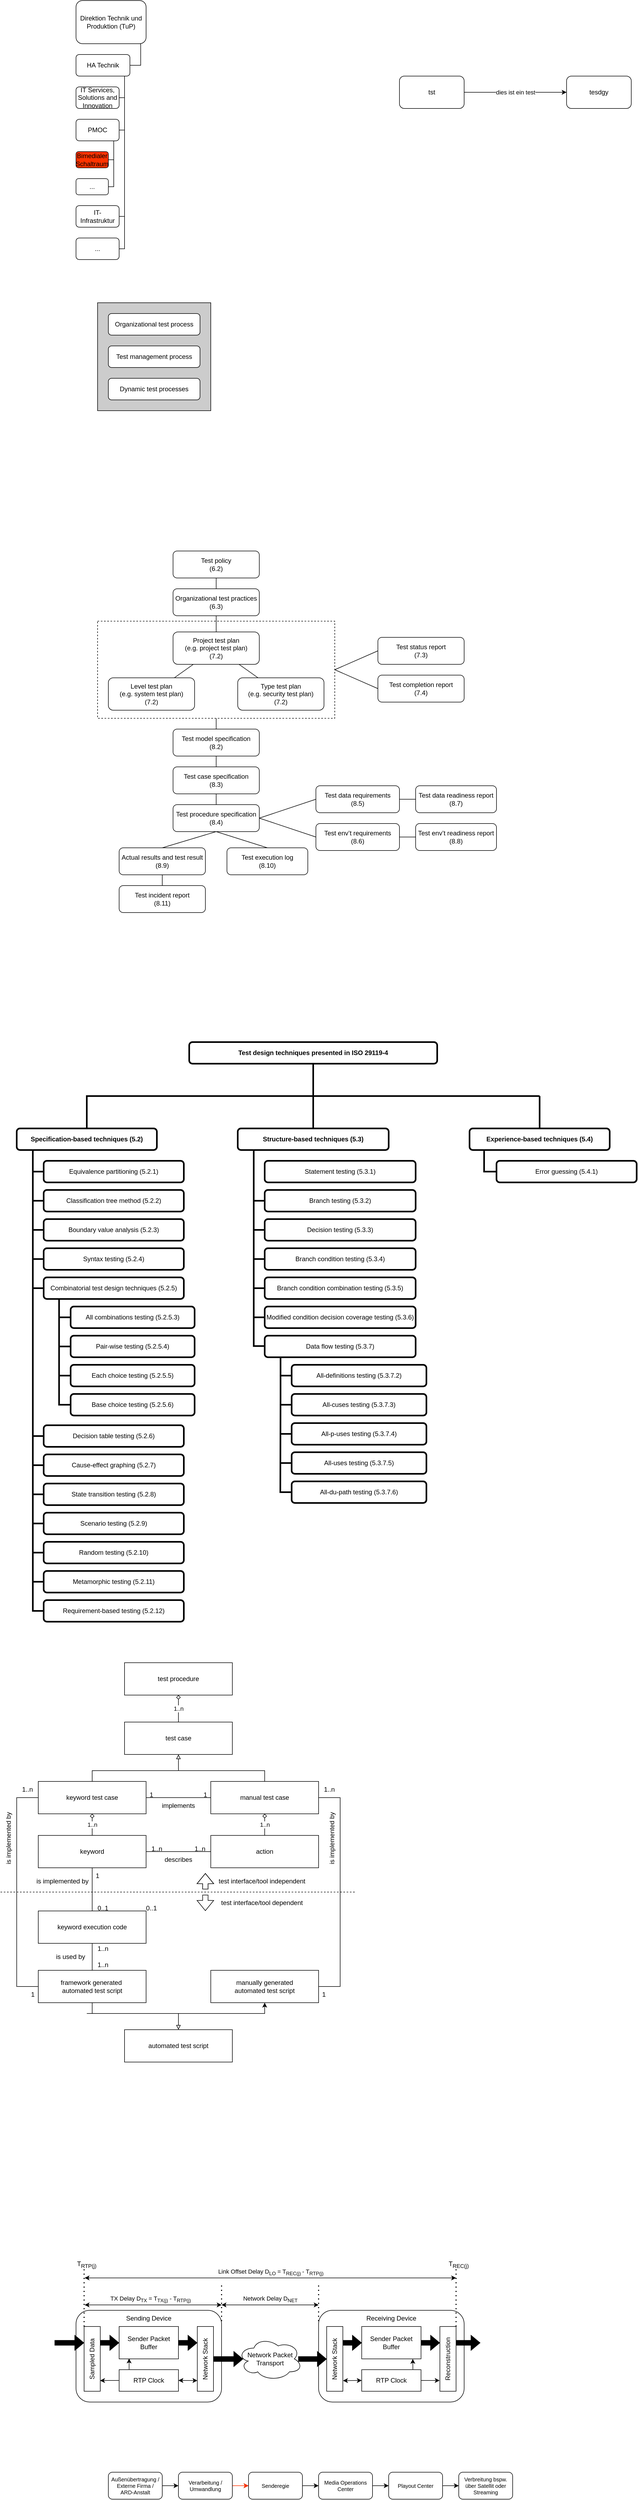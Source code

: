 <mxfile version="28.1.1">
  <diagram name="Seite-1" id="TvuDI8QwhE15kElaz38e">
    <mxGraphModel dx="900" dy="345" grid="1" gridSize="10" guides="1" tooltips="1" connect="1" arrows="1" fold="1" page="1" pageScale="1" pageWidth="827" pageHeight="1169" math="0" shadow="0">
      <root>
        <mxCell id="0" />
        <mxCell id="GiZz-HR4AVTah3v7BY4u-3" value="Organigramm" parent="0" />
        <mxCell id="GiZz-HR4AVTah3v7BY4u-19" style="edgeStyle=orthogonalEdgeStyle;rounded=0;orthogonalLoop=1;jettySize=auto;html=1;exitX=1;exitY=0.5;exitDx=0;exitDy=0;entryX=0.845;entryY=1.002;entryDx=0;entryDy=0;entryPerimeter=0;endArrow=none;endFill=0;" parent="GiZz-HR4AVTah3v7BY4u-3" source="GiZz-HR4AVTah3v7BY4u-4" target="GiZz-HR4AVTah3v7BY4u-5" edge="1">
          <mxGeometry relative="1" as="geometry">
            <mxPoint x="410.0" y="110.035" as="targetPoint" />
          </mxGeometry>
        </mxCell>
        <mxCell id="GiZz-HR4AVTah3v7BY4u-4" value="HA Technik" style="rounded=1;whiteSpace=wrap;html=1;" parent="GiZz-HR4AVTah3v7BY4u-3" vertex="1">
          <mxGeometry x="300" y="100" width="100" height="40" as="geometry" />
        </mxCell>
        <mxCell id="GiZz-HR4AVTah3v7BY4u-5" value="Direktion Technik und Produktion (TuP)" style="rounded=1;whiteSpace=wrap;html=1;" parent="GiZz-HR4AVTah3v7BY4u-3" vertex="1">
          <mxGeometry x="300" width="130" height="80" as="geometry" />
        </mxCell>
        <mxCell id="GiZz-HR4AVTah3v7BY4u-21" style="edgeStyle=orthogonalEdgeStyle;rounded=0;orthogonalLoop=1;jettySize=auto;html=1;exitX=1;exitY=0.5;exitDx=0;exitDy=0;endArrow=none;endFill=0;" parent="GiZz-HR4AVTah3v7BY4u-3" source="GiZz-HR4AVTah3v7BY4u-11" edge="1">
          <mxGeometry relative="1" as="geometry">
            <mxPoint x="390" y="180" as="targetPoint" />
            <Array as="points">
              <mxPoint x="390" y="240" />
            </Array>
          </mxGeometry>
        </mxCell>
        <mxCell id="GiZz-HR4AVTah3v7BY4u-11" value="PMOC" style="rounded=1;whiteSpace=wrap;html=1;" parent="GiZz-HR4AVTah3v7BY4u-3" vertex="1">
          <mxGeometry x="300" y="220" width="80" height="40" as="geometry" />
        </mxCell>
        <mxCell id="GiZz-HR4AVTah3v7BY4u-12" value="IT Services, Solutions and Innovation" style="rounded=1;whiteSpace=wrap;html=1;" parent="GiZz-HR4AVTah3v7BY4u-3" vertex="1">
          <mxGeometry x="300" y="160" width="80" height="40" as="geometry" />
        </mxCell>
        <mxCell id="GiZz-HR4AVTah3v7BY4u-23" style="edgeStyle=orthogonalEdgeStyle;rounded=0;orthogonalLoop=1;jettySize=auto;html=1;exitX=1;exitY=0.5;exitDx=0;exitDy=0;endArrow=none;endFill=0;" parent="GiZz-HR4AVTah3v7BY4u-3" source="GiZz-HR4AVTah3v7BY4u-13" edge="1">
          <mxGeometry relative="1" as="geometry">
            <mxPoint x="390" y="240" as="targetPoint" />
            <Array as="points">
              <mxPoint x="390" y="400" />
            </Array>
          </mxGeometry>
        </mxCell>
        <mxCell id="GiZz-HR4AVTah3v7BY4u-13" value="IT-Infrastruktur" style="rounded=1;whiteSpace=wrap;html=1;" parent="GiZz-HR4AVTah3v7BY4u-3" vertex="1">
          <mxGeometry x="300" y="380" width="80" height="40" as="geometry" />
        </mxCell>
        <mxCell id="GiZz-HR4AVTah3v7BY4u-14" value="Bimedialer Schaltraum" style="rounded=1;whiteSpace=wrap;html=1;fillColor=#FF3300;" parent="GiZz-HR4AVTah3v7BY4u-3" vertex="1">
          <mxGeometry x="300" y="280" width="60" height="30" as="geometry" />
        </mxCell>
        <mxCell id="GiZz-HR4AVTah3v7BY4u-15" value="..." style="rounded=1;whiteSpace=wrap;html=1;" parent="GiZz-HR4AVTah3v7BY4u-3" vertex="1">
          <mxGeometry x="300" y="330" width="60" height="30" as="geometry" />
        </mxCell>
        <mxCell id="GiZz-HR4AVTah3v7BY4u-20" style="edgeStyle=orthogonalEdgeStyle;rounded=0;orthogonalLoop=1;jettySize=auto;html=1;exitX=1;exitY=0.5;exitDx=0;exitDy=0;entryX=0.902;entryY=0.993;entryDx=0;entryDy=0;entryPerimeter=0;endArrow=none;endFill=0;" parent="GiZz-HR4AVTah3v7BY4u-3" source="GiZz-HR4AVTah3v7BY4u-12" target="GiZz-HR4AVTah3v7BY4u-4" edge="1">
          <mxGeometry relative="1" as="geometry">
            <Array as="points">
              <mxPoint x="390" y="180" />
              <mxPoint x="390" y="140" />
              <mxPoint x="390" y="140" />
            </Array>
          </mxGeometry>
        </mxCell>
        <mxCell id="GiZz-HR4AVTah3v7BY4u-24" style="edgeStyle=orthogonalEdgeStyle;rounded=0;orthogonalLoop=1;jettySize=auto;html=1;exitX=1;exitY=0.5;exitDx=0;exitDy=0;endArrow=none;endFill=0;" parent="GiZz-HR4AVTah3v7BY4u-3" source="GiZz-HR4AVTah3v7BY4u-22" edge="1">
          <mxGeometry relative="1" as="geometry">
            <mxPoint x="390" y="400" as="targetPoint" />
            <Array as="points">
              <mxPoint x="390" y="460" />
            </Array>
          </mxGeometry>
        </mxCell>
        <mxCell id="GiZz-HR4AVTah3v7BY4u-22" value="..." style="rounded=1;whiteSpace=wrap;html=1;" parent="GiZz-HR4AVTah3v7BY4u-3" vertex="1">
          <mxGeometry x="300" y="440" width="80" height="40" as="geometry" />
        </mxCell>
        <mxCell id="GiZz-HR4AVTah3v7BY4u-25" style="edgeStyle=orthogonalEdgeStyle;rounded=0;orthogonalLoop=1;jettySize=auto;html=1;exitX=1;exitY=0.5;exitDx=0;exitDy=0;endArrow=none;endFill=0;entryX=0.875;entryY=1.005;entryDx=0;entryDy=0;entryPerimeter=0;" parent="GiZz-HR4AVTah3v7BY4u-3" source="GiZz-HR4AVTah3v7BY4u-14" target="GiZz-HR4AVTah3v7BY4u-11" edge="1">
          <mxGeometry relative="1" as="geometry">
            <mxPoint x="370" y="280" as="targetPoint" />
          </mxGeometry>
        </mxCell>
        <mxCell id="GiZz-HR4AVTah3v7BY4u-28" style="edgeStyle=orthogonalEdgeStyle;rounded=0;orthogonalLoop=1;jettySize=auto;html=1;endArrow=none;endFill=0;" parent="GiZz-HR4AVTah3v7BY4u-3" source="GiZz-HR4AVTah3v7BY4u-15" edge="1">
          <mxGeometry relative="1" as="geometry">
            <mxPoint x="370" y="260" as="targetPoint" />
            <Array as="points">
              <mxPoint x="370" y="345" />
              <mxPoint x="370" y="295" />
            </Array>
          </mxGeometry>
        </mxCell>
        <mxCell id="GiZz-HR4AVTah3v7BY4u-7" value="Test" parent="0" />
        <mxCell id="EsfG2RAU68H6bWReub03-45" value="dies ist ein test" style="edgeStyle=orthogonalEdgeStyle;rounded=0;orthogonalLoop=1;jettySize=auto;html=1;exitX=1;exitY=0.5;exitDx=0;exitDy=0;" parent="GiZz-HR4AVTah3v7BY4u-7" source="EsfG2RAU68H6bWReub03-43" target="EsfG2RAU68H6bWReub03-44" edge="1">
          <mxGeometry relative="1" as="geometry" />
        </mxCell>
        <mxCell id="EsfG2RAU68H6bWReub03-43" value="tst" style="rounded=1;whiteSpace=wrap;html=1;" parent="GiZz-HR4AVTah3v7BY4u-7" vertex="1">
          <mxGeometry x="900" y="140" width="120" height="60" as="geometry" />
        </mxCell>
        <mxCell id="EsfG2RAU68H6bWReub03-44" value="tesdgy" style="rounded=1;whiteSpace=wrap;html=1;" parent="GiZz-HR4AVTah3v7BY4u-7" vertex="1">
          <mxGeometry x="1210" y="140" width="120" height="60" as="geometry" />
        </mxCell>
        <mxCell id="WsCw_bzVPhmdkuJ8D12H-0" value="multi_layer_test_process" parent="0" />
        <mxCell id="WsCw_bzVPhmdkuJ8D12H-5" value="" style="rounded=0;whiteSpace=wrap;html=1;fillColor=#CCCCCC;strokeColor=#000000;" parent="WsCw_bzVPhmdkuJ8D12H-0" vertex="1">
          <mxGeometry x="340" y="560" width="210" height="200" as="geometry" />
        </mxCell>
        <mxCell id="WsCw_bzVPhmdkuJ8D12H-1" value="Organizational test process" style="rounded=1;whiteSpace=wrap;html=1;" parent="WsCw_bzVPhmdkuJ8D12H-0" vertex="1">
          <mxGeometry x="360" y="580" width="170" height="40" as="geometry" />
        </mxCell>
        <mxCell id="WsCw_bzVPhmdkuJ8D12H-2" value="Test management process" style="rounded=1;whiteSpace=wrap;html=1;" parent="WsCw_bzVPhmdkuJ8D12H-0" vertex="1">
          <mxGeometry x="360" y="640" width="170" height="40" as="geometry" />
        </mxCell>
        <mxCell id="WsCw_bzVPhmdkuJ8D12H-3" value="Dynamic test processes" style="rounded=1;whiteSpace=wrap;html=1;" parent="WsCw_bzVPhmdkuJ8D12H-0" vertex="1">
          <mxGeometry x="360" y="700" width="170" height="40" as="geometry" />
        </mxCell>
        <mxCell id="EsfG2RAU68H6bWReub03-0" value="overview_test_documentation" parent="0" />
        <mxCell id="EsfG2RAU68H6bWReub03-34" value="" style="rounded=0;whiteSpace=wrap;html=1;fillColor=none;dashed=1;" parent="EsfG2RAU68H6bWReub03-0" vertex="1">
          <mxGeometry x="340" y="1150" width="440" height="180" as="geometry" />
        </mxCell>
        <mxCell id="EsfG2RAU68H6bWReub03-1" value="Test policy&#xa;(6.2)" style="rounded=1;whiteSpace=wrap;html=1;" parent="EsfG2RAU68H6bWReub03-0" vertex="1">
          <mxGeometry x="480" y="1020" width="160" height="50" as="geometry" />
        </mxCell>
        <mxCell id="EsfG2RAU68H6bWReub03-2" value="Organizational test practices&#xa;(6.3)" style="rounded=1;whiteSpace=wrap;html=1;" parent="EsfG2RAU68H6bWReub03-0" vertex="1">
          <mxGeometry x="480" y="1090" width="160" height="50" as="geometry" />
        </mxCell>
        <mxCell id="EsfG2RAU68H6bWReub03-3" style="endArrow=none;endFill=0;" parent="EsfG2RAU68H6bWReub03-0" source="EsfG2RAU68H6bWReub03-1" target="EsfG2RAU68H6bWReub03-2" edge="1">
          <mxGeometry relative="1" as="geometry" />
        </mxCell>
        <mxCell id="EsfG2RAU68H6bWReub03-4" value="Project test plan&#xa;(e.g. project test plan)&#xa;(7.2)" style="rounded=1;whiteSpace=wrap;html=1;" parent="EsfG2RAU68H6bWReub03-0" vertex="1">
          <mxGeometry x="480" y="1170" width="160" height="60" as="geometry" />
        </mxCell>
        <mxCell id="EsfG2RAU68H6bWReub03-5" style="endArrow=none;endFill=0;" parent="EsfG2RAU68H6bWReub03-0" source="EsfG2RAU68H6bWReub03-2" target="EsfG2RAU68H6bWReub03-4" edge="1">
          <mxGeometry relative="1" as="geometry" />
        </mxCell>
        <mxCell id="EsfG2RAU68H6bWReub03-6" value="Level test plan&#xa;(e.g. system test plan)&#xa;(7.2)" style="rounded=1;whiteSpace=wrap;html=1;" parent="EsfG2RAU68H6bWReub03-0" vertex="1">
          <mxGeometry x="360" y="1255" width="160" height="60" as="geometry" />
        </mxCell>
        <mxCell id="EsfG2RAU68H6bWReub03-7" style="endArrow=none;endFill=0;" parent="EsfG2RAU68H6bWReub03-0" source="EsfG2RAU68H6bWReub03-4" target="EsfG2RAU68H6bWReub03-6" edge="1">
          <mxGeometry relative="1" as="geometry" />
        </mxCell>
        <mxCell id="EsfG2RAU68H6bWReub03-8" value="Type test plan&#xa;(e.g. security test plan)&#xa;(7.2)" style="rounded=1;whiteSpace=wrap;html=1;" parent="EsfG2RAU68H6bWReub03-0" vertex="1">
          <mxGeometry x="600" y="1255" width="160" height="60" as="geometry" />
        </mxCell>
        <mxCell id="EsfG2RAU68H6bWReub03-9" style="endArrow=none;endFill=0;" parent="EsfG2RAU68H6bWReub03-0" source="EsfG2RAU68H6bWReub03-4" target="EsfG2RAU68H6bWReub03-8" edge="1">
          <mxGeometry relative="1" as="geometry" />
        </mxCell>
        <mxCell id="EsfG2RAU68H6bWReub03-10" value="Test status report&#xa;(7.3)" style="rounded=1;whiteSpace=wrap;html=1;" parent="EsfG2RAU68H6bWReub03-0" vertex="1">
          <mxGeometry x="860" y="1180" width="160" height="50" as="geometry" />
        </mxCell>
        <mxCell id="EsfG2RAU68H6bWReub03-12" value="Test completion report&#xa;(7.4)" style="rounded=1;whiteSpace=wrap;html=1;" parent="EsfG2RAU68H6bWReub03-0" vertex="1">
          <mxGeometry x="860" y="1250" width="160" height="50" as="geometry" />
        </mxCell>
        <mxCell id="EsfG2RAU68H6bWReub03-35" value="" style="edgeStyle=orthogonalEdgeStyle;rounded=0;orthogonalLoop=1;jettySize=auto;html=1;endArrow=none;endFill=0;" parent="EsfG2RAU68H6bWReub03-0" source="EsfG2RAU68H6bWReub03-14" target="EsfG2RAU68H6bWReub03-34" edge="1">
          <mxGeometry relative="1" as="geometry" />
        </mxCell>
        <mxCell id="EsfG2RAU68H6bWReub03-14" value="Test model specification&#xa;(8.2)" style="rounded=1;whiteSpace=wrap;html=1;" parent="EsfG2RAU68H6bWReub03-0" vertex="1">
          <mxGeometry x="480" y="1350" width="160" height="50" as="geometry" />
        </mxCell>
        <mxCell id="EsfG2RAU68H6bWReub03-16" value="Test case specification&#xa;(8.3)" style="rounded=1;whiteSpace=wrap;html=1;" parent="EsfG2RAU68H6bWReub03-0" vertex="1">
          <mxGeometry x="480" y="1420" width="160" height="50" as="geometry" />
        </mxCell>
        <mxCell id="EsfG2RAU68H6bWReub03-17" style="endArrow=none;endFill=0;" parent="EsfG2RAU68H6bWReub03-0" source="EsfG2RAU68H6bWReub03-14" target="EsfG2RAU68H6bWReub03-16" edge="1">
          <mxGeometry relative="1" as="geometry" />
        </mxCell>
        <mxCell id="EsfG2RAU68H6bWReub03-18" value="Test procedure specification&#xa;(8.4)" style="rounded=1;whiteSpace=wrap;html=1;" parent="EsfG2RAU68H6bWReub03-0" vertex="1">
          <mxGeometry x="480" y="1490" width="160" height="50" as="geometry" />
        </mxCell>
        <mxCell id="EsfG2RAU68H6bWReub03-19" style="endArrow=none;endFill=0;" parent="EsfG2RAU68H6bWReub03-0" source="EsfG2RAU68H6bWReub03-16" target="EsfG2RAU68H6bWReub03-18" edge="1">
          <mxGeometry relative="1" as="geometry" />
        </mxCell>
        <mxCell id="EsfG2RAU68H6bWReub03-20" value="Test data requirements&#xa;(8.5)" style="rounded=1;whiteSpace=wrap;html=1;" parent="EsfG2RAU68H6bWReub03-0" vertex="1">
          <mxGeometry x="745" y="1455" width="155" height="50" as="geometry" />
        </mxCell>
        <mxCell id="EsfG2RAU68H6bWReub03-22" value="Test env’t requirements&#xa;(8.6)" style="rounded=1;whiteSpace=wrap;html=1;" parent="EsfG2RAU68H6bWReub03-0" vertex="1">
          <mxGeometry x="745" y="1525" width="155" height="50" as="geometry" />
        </mxCell>
        <mxCell id="EsfG2RAU68H6bWReub03-24" value="Test data readiness report&#xa;(8.7)" style="rounded=1;whiteSpace=wrap;html=1;" parent="EsfG2RAU68H6bWReub03-0" vertex="1">
          <mxGeometry x="930" y="1455" width="150" height="50" as="geometry" />
        </mxCell>
        <mxCell id="EsfG2RAU68H6bWReub03-25" style="endArrow=none;endFill=0;" parent="EsfG2RAU68H6bWReub03-0" source="EsfG2RAU68H6bWReub03-20" target="EsfG2RAU68H6bWReub03-24" edge="1">
          <mxGeometry relative="1" as="geometry" />
        </mxCell>
        <mxCell id="EsfG2RAU68H6bWReub03-26" value="Test env’t readiness report&#xa;(8.8)" style="rounded=1;whiteSpace=wrap;html=1;" parent="EsfG2RAU68H6bWReub03-0" vertex="1">
          <mxGeometry x="930" y="1525" width="150" height="50" as="geometry" />
        </mxCell>
        <mxCell id="EsfG2RAU68H6bWReub03-27" style="endArrow=none;endFill=0;" parent="EsfG2RAU68H6bWReub03-0" source="EsfG2RAU68H6bWReub03-22" target="EsfG2RAU68H6bWReub03-26" edge="1">
          <mxGeometry relative="1" as="geometry" />
        </mxCell>
        <mxCell id="EsfG2RAU68H6bWReub03-28" value="Actual results and test result&#xa;(8.9)" style="rounded=1;whiteSpace=wrap;html=1;" parent="EsfG2RAU68H6bWReub03-0" vertex="1">
          <mxGeometry x="380" y="1570" width="160" height="50" as="geometry" />
        </mxCell>
        <mxCell id="EsfG2RAU68H6bWReub03-30" value="Test execution log&#xa;(8.10)" style="rounded=1;whiteSpace=wrap;html=1;" parent="EsfG2RAU68H6bWReub03-0" vertex="1">
          <mxGeometry x="580" y="1570" width="150" height="50" as="geometry" />
        </mxCell>
        <mxCell id="EsfG2RAU68H6bWReub03-32" value="Test incident report&#xa;(8.11)" style="rounded=1;whiteSpace=wrap;html=1;" parent="EsfG2RAU68H6bWReub03-0" vertex="1">
          <mxGeometry x="380" y="1640" width="160" height="50" as="geometry" />
        </mxCell>
        <mxCell id="EsfG2RAU68H6bWReub03-33" style="endArrow=none;endFill=0;" parent="EsfG2RAU68H6bWReub03-0" source="EsfG2RAU68H6bWReub03-28" target="EsfG2RAU68H6bWReub03-32" edge="1">
          <mxGeometry relative="1" as="geometry" />
        </mxCell>
        <mxCell id="EsfG2RAU68H6bWReub03-37" value="" style="endArrow=none;html=1;rounded=0;entryX=0;entryY=0.5;entryDx=0;entryDy=0;exitX=1;exitY=0.5;exitDx=0;exitDy=0;" parent="EsfG2RAU68H6bWReub03-0" source="EsfG2RAU68H6bWReub03-34" target="EsfG2RAU68H6bWReub03-10" edge="1">
          <mxGeometry width="50" height="50" relative="1" as="geometry">
            <mxPoint x="800" y="1220" as="sourcePoint" />
            <mxPoint x="830" y="1200" as="targetPoint" />
          </mxGeometry>
        </mxCell>
        <mxCell id="EsfG2RAU68H6bWReub03-38" value="" style="endArrow=none;html=1;rounded=0;entryX=0;entryY=0.5;entryDx=0;entryDy=0;exitX=1;exitY=0.5;exitDx=0;exitDy=0;" parent="EsfG2RAU68H6bWReub03-0" source="EsfG2RAU68H6bWReub03-34" target="EsfG2RAU68H6bWReub03-12" edge="1">
          <mxGeometry width="50" height="50" relative="1" as="geometry">
            <mxPoint x="820" y="1270" as="sourcePoint" />
            <mxPoint x="890" y="1300" as="targetPoint" />
          </mxGeometry>
        </mxCell>
        <mxCell id="EsfG2RAU68H6bWReub03-39" value="" style="endArrow=none;html=1;rounded=0;exitX=1;exitY=0.5;exitDx=0;exitDy=0;entryX=0;entryY=0.5;entryDx=0;entryDy=0;" parent="EsfG2RAU68H6bWReub03-0" source="EsfG2RAU68H6bWReub03-18" target="EsfG2RAU68H6bWReub03-20" edge="1">
          <mxGeometry width="50" height="50" relative="1" as="geometry">
            <mxPoint x="680" y="1520" as="sourcePoint" />
            <mxPoint x="730" y="1470" as="targetPoint" />
          </mxGeometry>
        </mxCell>
        <mxCell id="EsfG2RAU68H6bWReub03-40" value="" style="endArrow=none;html=1;rounded=0;exitX=1;exitY=0.5;exitDx=0;exitDy=0;entryX=0;entryY=0.5;entryDx=0;entryDy=0;" parent="EsfG2RAU68H6bWReub03-0" source="EsfG2RAU68H6bWReub03-18" target="EsfG2RAU68H6bWReub03-22" edge="1">
          <mxGeometry width="50" height="50" relative="1" as="geometry">
            <mxPoint x="680" y="1575" as="sourcePoint" />
            <mxPoint x="770" y="1540" as="targetPoint" />
          </mxGeometry>
        </mxCell>
        <mxCell id="EsfG2RAU68H6bWReub03-41" value="" style="endArrow=none;html=1;rounded=0;exitX=0.5;exitY=0;exitDx=0;exitDy=0;entryX=0.5;entryY=1;entryDx=0;entryDy=0;" parent="EsfG2RAU68H6bWReub03-0" source="EsfG2RAU68H6bWReub03-28" target="EsfG2RAU68H6bWReub03-18" edge="1">
          <mxGeometry width="50" height="50" relative="1" as="geometry">
            <mxPoint x="390" y="1505" as="sourcePoint" />
            <mxPoint x="480" y="1470" as="targetPoint" />
          </mxGeometry>
        </mxCell>
        <mxCell id="EsfG2RAU68H6bWReub03-42" value="" style="endArrow=none;html=1;rounded=0;exitX=0.5;exitY=1;exitDx=0;exitDy=0;entryX=0.5;entryY=0;entryDx=0;entryDy=0;" parent="EsfG2RAU68H6bWReub03-0" source="EsfG2RAU68H6bWReub03-18" target="EsfG2RAU68H6bWReub03-30" edge="1">
          <mxGeometry width="50" height="50" relative="1" as="geometry">
            <mxPoint x="600" y="1575" as="sourcePoint" />
            <mxPoint x="690" y="1540" as="targetPoint" />
          </mxGeometry>
        </mxCell>
        <mxCell id="90rD-m18CI-h1yrzqptm-0" value="struktur_iso29119-4" parent="0" />
        <mxCell id="90rD-m18CI-h1yrzqptm-3" value="Test design techniques presented in ISO 29119-4" style="rounded=1;whiteSpace=wrap;html=1;align=center;fontStyle=1;strokeWidth=3;" parent="90rD-m18CI-h1yrzqptm-0" vertex="1">
          <mxGeometry x="510" y="1930" width="460" height="40" as="geometry" />
        </mxCell>
        <mxCell id="90rD-m18CI-h1yrzqptm-85" style="edgeStyle=orthogonalEdgeStyle;rounded=0;orthogonalLoop=1;jettySize=auto;html=1;exitX=0.115;exitY=0.964;exitDx=0;exitDy=0;exitPerimeter=0;entryX=0;entryY=0.5;entryDx=0;entryDy=0;endArrow=none;endFill=0;strokeWidth=3;" parent="90rD-m18CI-h1yrzqptm-0" source="90rD-m18CI-h1yrzqptm-4" target="90rD-m18CI-h1yrzqptm-25" edge="1">
          <mxGeometry relative="1" as="geometry">
            <mxPoint x="220" y="2980" as="targetPoint" />
          </mxGeometry>
        </mxCell>
        <mxCell id="90rD-m18CI-h1yrzqptm-4" value="Specification-based techniques (5.2)" style="rounded=1;whiteSpace=wrap;html=1;align=center;fontStyle=1;strokeWidth=3;" parent="90rD-m18CI-h1yrzqptm-0" vertex="1">
          <mxGeometry x="190" y="2090" width="260" height="40" as="geometry" />
        </mxCell>
        <mxCell id="90rD-m18CI-h1yrzqptm-70" style="edgeStyle=orthogonalEdgeStyle;rounded=0;orthogonalLoop=1;jettySize=auto;html=1;exitX=0.5;exitY=0;exitDx=0;exitDy=0;entryX=0.5;entryY=1;entryDx=0;entryDy=0;endArrow=none;endFill=0;strokeWidth=3;" parent="90rD-m18CI-h1yrzqptm-0" source="90rD-m18CI-h1yrzqptm-5" target="90rD-m18CI-h1yrzqptm-3" edge="1">
          <mxGeometry relative="1" as="geometry" />
        </mxCell>
        <mxCell id="90rD-m18CI-h1yrzqptm-73" style="edgeStyle=orthogonalEdgeStyle;rounded=0;orthogonalLoop=1;jettySize=auto;html=1;exitX=0.106;exitY=1;exitDx=0;exitDy=0;exitPerimeter=0;endArrow=none;endFill=0;entryX=0;entryY=0.5;entryDx=0;entryDy=0;strokeWidth=3;" parent="90rD-m18CI-h1yrzqptm-0" source="90rD-m18CI-h1yrzqptm-5" edge="1">
          <mxGeometry relative="1" as="geometry">
            <mxPoint x="660" y="2493.2" as="targetPoint" />
            <mxPoint x="639.4" y="2130" as="sourcePoint" />
            <Array as="points">
              <mxPoint x="630" y="2493" />
            </Array>
          </mxGeometry>
        </mxCell>
        <mxCell id="90rD-m18CI-h1yrzqptm-5" value="Structure-based techniques (5.3)" style="rounded=1;whiteSpace=wrap;html=1;align=center;fontStyle=1;strokeWidth=3;" parent="90rD-m18CI-h1yrzqptm-0" vertex="1">
          <mxGeometry x="600" y="2090" width="280" height="40" as="geometry" />
        </mxCell>
        <mxCell id="90rD-m18CI-h1yrzqptm-71" style="edgeStyle=orthogonalEdgeStyle;rounded=0;orthogonalLoop=1;jettySize=auto;html=1;exitX=0.5;exitY=0;exitDx=0;exitDy=0;startArrow=none;startFill=0;endArrow=none;endFill=0;strokeWidth=3;" parent="90rD-m18CI-h1yrzqptm-0" source="90rD-m18CI-h1yrzqptm-6" edge="1">
          <mxGeometry relative="1" as="geometry">
            <mxPoint x="1160" y="2030" as="targetPoint" />
          </mxGeometry>
        </mxCell>
        <mxCell id="90rD-m18CI-h1yrzqptm-6" value="Experience-based techniques (5.4)" style="rounded=1;whiteSpace=wrap;html=1;align=center;fontStyle=1;strokeWidth=3;" parent="90rD-m18CI-h1yrzqptm-0" vertex="1">
          <mxGeometry x="1030" y="2090" width="260" height="40" as="geometry" />
        </mxCell>
        <mxCell id="90rD-m18CI-h1yrzqptm-100" style="edgeStyle=orthogonalEdgeStyle;rounded=0;orthogonalLoop=1;jettySize=auto;html=1;endArrow=none;endFill=0;strokeWidth=3;" parent="90rD-m18CI-h1yrzqptm-0" source="90rD-m18CI-h1yrzqptm-10" edge="1">
          <mxGeometry relative="1" as="geometry">
            <mxPoint x="220" y="2170" as="targetPoint" />
          </mxGeometry>
        </mxCell>
        <mxCell id="90rD-m18CI-h1yrzqptm-10" value="Equivalence partitioning (5.2.1)" style="rounded=1;whiteSpace=wrap;html=1;strokeWidth=3;" parent="90rD-m18CI-h1yrzqptm-0" vertex="1">
          <mxGeometry x="240" y="2150" width="260" height="40" as="geometry" />
        </mxCell>
        <mxCell id="90rD-m18CI-h1yrzqptm-99" style="edgeStyle=orthogonalEdgeStyle;rounded=0;orthogonalLoop=1;jettySize=auto;html=1;endArrow=none;endFill=0;strokeWidth=3;" parent="90rD-m18CI-h1yrzqptm-0" source="90rD-m18CI-h1yrzqptm-11" edge="1">
          <mxGeometry relative="1" as="geometry">
            <mxPoint x="220" y="2224" as="targetPoint" />
          </mxGeometry>
        </mxCell>
        <mxCell id="90rD-m18CI-h1yrzqptm-11" value="Classification tree method (5.2.2)" style="rounded=1;whiteSpace=wrap;html=1;strokeWidth=3;" parent="90rD-m18CI-h1yrzqptm-0" vertex="1">
          <mxGeometry x="240" y="2204" width="260" height="40" as="geometry" />
        </mxCell>
        <mxCell id="90rD-m18CI-h1yrzqptm-98" style="edgeStyle=orthogonalEdgeStyle;rounded=0;orthogonalLoop=1;jettySize=auto;html=1;endArrow=none;endFill=0;strokeWidth=3;" parent="90rD-m18CI-h1yrzqptm-0" source="90rD-m18CI-h1yrzqptm-12" edge="1">
          <mxGeometry relative="1" as="geometry">
            <mxPoint x="220" y="2278" as="targetPoint" />
          </mxGeometry>
        </mxCell>
        <mxCell id="90rD-m18CI-h1yrzqptm-12" value="Boundary value analysis (5.2.3)" style="rounded=1;whiteSpace=wrap;html=1;strokeWidth=3;" parent="90rD-m18CI-h1yrzqptm-0" vertex="1">
          <mxGeometry x="240" y="2258" width="260" height="40" as="geometry" />
        </mxCell>
        <mxCell id="90rD-m18CI-h1yrzqptm-97" style="edgeStyle=orthogonalEdgeStyle;rounded=0;orthogonalLoop=1;jettySize=auto;html=1;endArrow=none;endFill=0;strokeWidth=3;" parent="90rD-m18CI-h1yrzqptm-0" source="90rD-m18CI-h1yrzqptm-13" edge="1">
          <mxGeometry relative="1" as="geometry">
            <mxPoint x="230" y="2332" as="targetPoint" />
          </mxGeometry>
        </mxCell>
        <mxCell id="90rD-m18CI-h1yrzqptm-13" value="Syntax testing (5.2.4)" style="rounded=1;whiteSpace=wrap;html=1;strokeWidth=3;" parent="90rD-m18CI-h1yrzqptm-0" vertex="1">
          <mxGeometry x="240" y="2312" width="260" height="40" as="geometry" />
        </mxCell>
        <mxCell id="90rD-m18CI-h1yrzqptm-92" style="edgeStyle=orthogonalEdgeStyle;rounded=0;orthogonalLoop=1;jettySize=auto;html=1;exitX=0.11;exitY=0.972;exitDx=0;exitDy=0;entryX=0;entryY=0.5;entryDx=0;entryDy=0;exitPerimeter=0;endArrow=none;endFill=0;strokeWidth=3;" parent="90rD-m18CI-h1yrzqptm-0" source="90rD-m18CI-h1yrzqptm-14" target="90rD-m18CI-h1yrzqptm-18" edge="1">
          <mxGeometry relative="1" as="geometry" />
        </mxCell>
        <mxCell id="90rD-m18CI-h1yrzqptm-96" style="edgeStyle=orthogonalEdgeStyle;rounded=0;orthogonalLoop=1;jettySize=auto;html=1;endArrow=none;endFill=0;strokeWidth=3;" parent="90rD-m18CI-h1yrzqptm-0" source="90rD-m18CI-h1yrzqptm-14" edge="1">
          <mxGeometry relative="1" as="geometry">
            <mxPoint x="220" y="2386" as="targetPoint" />
          </mxGeometry>
        </mxCell>
        <mxCell id="90rD-m18CI-h1yrzqptm-14" value="Combinatorial test design techniques (5.2.5)" style="rounded=1;whiteSpace=wrap;html=1;strokeWidth=3;" parent="90rD-m18CI-h1yrzqptm-0" vertex="1">
          <mxGeometry x="240" y="2366" width="260" height="40" as="geometry" />
        </mxCell>
        <mxCell id="90rD-m18CI-h1yrzqptm-95" style="edgeStyle=orthogonalEdgeStyle;rounded=0;orthogonalLoop=1;jettySize=auto;html=1;endArrow=none;endFill=0;strokeWidth=3;" parent="90rD-m18CI-h1yrzqptm-0" source="90rD-m18CI-h1yrzqptm-15" edge="1">
          <mxGeometry relative="1" as="geometry">
            <mxPoint x="270" y="2440" as="targetPoint" />
          </mxGeometry>
        </mxCell>
        <mxCell id="90rD-m18CI-h1yrzqptm-15" value="All combinations testing (5.2.5.3)" style="rounded=1;whiteSpace=wrap;html=1;strokeWidth=3;" parent="90rD-m18CI-h1yrzqptm-0" vertex="1">
          <mxGeometry x="290" y="2420" width="230" height="40" as="geometry" />
        </mxCell>
        <mxCell id="90rD-m18CI-h1yrzqptm-94" style="edgeStyle=orthogonalEdgeStyle;rounded=0;orthogonalLoop=1;jettySize=auto;html=1;endArrow=none;endFill=0;strokeWidth=3;" parent="90rD-m18CI-h1yrzqptm-0" source="90rD-m18CI-h1yrzqptm-16" edge="1">
          <mxGeometry relative="1" as="geometry">
            <mxPoint x="280" y="2494" as="targetPoint" />
          </mxGeometry>
        </mxCell>
        <mxCell id="90rD-m18CI-h1yrzqptm-16" value="Pair-wise testing (5.2.5.4)" style="rounded=1;whiteSpace=wrap;html=1;strokeWidth=3;" parent="90rD-m18CI-h1yrzqptm-0" vertex="1">
          <mxGeometry x="290" y="2474" width="230" height="40" as="geometry" />
        </mxCell>
        <mxCell id="90rD-m18CI-h1yrzqptm-93" style="edgeStyle=orthogonalEdgeStyle;rounded=0;orthogonalLoop=1;jettySize=auto;html=1;endArrow=none;endFill=0;strokeWidth=3;" parent="90rD-m18CI-h1yrzqptm-0" source="90rD-m18CI-h1yrzqptm-17" edge="1">
          <mxGeometry relative="1" as="geometry">
            <mxPoint x="270" y="2548" as="targetPoint" />
          </mxGeometry>
        </mxCell>
        <mxCell id="90rD-m18CI-h1yrzqptm-17" value="Each choice testing (5.2.5.5)" style="rounded=1;whiteSpace=wrap;html=1;strokeWidth=3;" parent="90rD-m18CI-h1yrzqptm-0" vertex="1">
          <mxGeometry x="290" y="2528" width="230" height="40" as="geometry" />
        </mxCell>
        <mxCell id="90rD-m18CI-h1yrzqptm-18" value="Base choice testing (5.2.5.6)" style="rounded=1;whiteSpace=wrap;html=1;strokeWidth=3;" parent="90rD-m18CI-h1yrzqptm-0" vertex="1">
          <mxGeometry x="290" y="2582" width="230" height="40" as="geometry" />
        </mxCell>
        <mxCell id="90rD-m18CI-h1yrzqptm-91" style="edgeStyle=orthogonalEdgeStyle;rounded=0;orthogonalLoop=1;jettySize=auto;html=1;endArrow=none;endFill=0;strokeWidth=3;" parent="90rD-m18CI-h1yrzqptm-0" source="90rD-m18CI-h1yrzqptm-19" edge="1">
          <mxGeometry relative="1" as="geometry">
            <mxPoint x="220" y="2660" as="targetPoint" />
          </mxGeometry>
        </mxCell>
        <mxCell id="90rD-m18CI-h1yrzqptm-19" value="Decision table testing (5.2.6)" style="rounded=1;whiteSpace=wrap;html=1;strokeWidth=3;" parent="90rD-m18CI-h1yrzqptm-0" vertex="1">
          <mxGeometry x="240" y="2640" width="260" height="40" as="geometry" />
        </mxCell>
        <mxCell id="90rD-m18CI-h1yrzqptm-90" style="edgeStyle=orthogonalEdgeStyle;rounded=0;orthogonalLoop=1;jettySize=auto;html=1;exitX=0;exitY=0.5;exitDx=0;exitDy=0;endArrow=none;endFill=0;strokeWidth=3;" parent="90rD-m18CI-h1yrzqptm-0" source="90rD-m18CI-h1yrzqptm-20" edge="1">
          <mxGeometry relative="1" as="geometry">
            <mxPoint x="220" y="2714.056" as="targetPoint" />
          </mxGeometry>
        </mxCell>
        <mxCell id="90rD-m18CI-h1yrzqptm-20" value="Cause-effect graphing (5.2.7)" style="rounded=1;whiteSpace=wrap;html=1;strokeWidth=3;" parent="90rD-m18CI-h1yrzqptm-0" vertex="1">
          <mxGeometry x="240" y="2694" width="260" height="40" as="geometry" />
        </mxCell>
        <mxCell id="90rD-m18CI-h1yrzqptm-89" style="edgeStyle=orthogonalEdgeStyle;rounded=0;orthogonalLoop=1;jettySize=auto;html=1;endArrow=none;endFill=0;strokeWidth=3;" parent="90rD-m18CI-h1yrzqptm-0" source="90rD-m18CI-h1yrzqptm-21" edge="1">
          <mxGeometry relative="1" as="geometry">
            <mxPoint x="220" y="2768" as="targetPoint" />
          </mxGeometry>
        </mxCell>
        <mxCell id="90rD-m18CI-h1yrzqptm-21" value="State transition testing (5.2.8)" style="rounded=1;whiteSpace=wrap;html=1;strokeWidth=3;" parent="90rD-m18CI-h1yrzqptm-0" vertex="1">
          <mxGeometry x="240" y="2748" width="260" height="40" as="geometry" />
        </mxCell>
        <mxCell id="90rD-m18CI-h1yrzqptm-88" style="edgeStyle=orthogonalEdgeStyle;rounded=0;orthogonalLoop=1;jettySize=auto;html=1;endArrow=none;endFill=0;strokeWidth=3;" parent="90rD-m18CI-h1yrzqptm-0" source="90rD-m18CI-h1yrzqptm-22" edge="1">
          <mxGeometry relative="1" as="geometry">
            <mxPoint x="220" y="2822" as="targetPoint" />
          </mxGeometry>
        </mxCell>
        <mxCell id="90rD-m18CI-h1yrzqptm-22" value="Scenario testing (5.2.9)" style="rounded=1;whiteSpace=wrap;html=1;strokeWidth=3;" parent="90rD-m18CI-h1yrzqptm-0" vertex="1">
          <mxGeometry x="240" y="2802" width="260" height="40" as="geometry" />
        </mxCell>
        <mxCell id="90rD-m18CI-h1yrzqptm-87" style="edgeStyle=orthogonalEdgeStyle;rounded=0;orthogonalLoop=1;jettySize=auto;html=1;endArrow=none;endFill=0;strokeWidth=3;" parent="90rD-m18CI-h1yrzqptm-0" source="90rD-m18CI-h1yrzqptm-23" edge="1">
          <mxGeometry relative="1" as="geometry">
            <mxPoint x="220" y="2876" as="targetPoint" />
          </mxGeometry>
        </mxCell>
        <mxCell id="90rD-m18CI-h1yrzqptm-23" value="Random testing (5.2.10)" style="rounded=1;whiteSpace=wrap;html=1;strokeWidth=3;" parent="90rD-m18CI-h1yrzqptm-0" vertex="1">
          <mxGeometry x="240" y="2856" width="260" height="40" as="geometry" />
        </mxCell>
        <mxCell id="90rD-m18CI-h1yrzqptm-86" style="edgeStyle=orthogonalEdgeStyle;rounded=0;orthogonalLoop=1;jettySize=auto;html=1;endArrow=none;endFill=0;strokeWidth=3;" parent="90rD-m18CI-h1yrzqptm-0" source="90rD-m18CI-h1yrzqptm-24" edge="1">
          <mxGeometry relative="1" as="geometry">
            <mxPoint x="220" y="2930" as="targetPoint" />
          </mxGeometry>
        </mxCell>
        <mxCell id="90rD-m18CI-h1yrzqptm-24" value="Metamorphic testing (5.2.11)" style="rounded=1;whiteSpace=wrap;html=1;strokeWidth=3;" parent="90rD-m18CI-h1yrzqptm-0" vertex="1">
          <mxGeometry x="240" y="2910" width="260" height="40" as="geometry" />
        </mxCell>
        <mxCell id="90rD-m18CI-h1yrzqptm-25" value="Requirement-based testing (5.2.12)" style="rounded=1;whiteSpace=wrap;html=1;strokeWidth=3;" parent="90rD-m18CI-h1yrzqptm-0" vertex="1">
          <mxGeometry x="240" y="2964" width="260" height="40" as="geometry" />
        </mxCell>
        <mxCell id="90rD-m18CI-h1yrzqptm-42" value="Statement testing (5.3.1)" style="rounded=1;whiteSpace=wrap;html=1;strokeWidth=3;" parent="90rD-m18CI-h1yrzqptm-0" vertex="1">
          <mxGeometry x="650" y="2150" width="280" height="40" as="geometry" />
        </mxCell>
        <mxCell id="90rD-m18CI-h1yrzqptm-78" style="edgeStyle=orthogonalEdgeStyle;rounded=0;orthogonalLoop=1;jettySize=auto;html=1;exitX=0;exitY=0.5;exitDx=0;exitDy=0;endArrow=none;endFill=0;strokeWidth=3;" parent="90rD-m18CI-h1yrzqptm-0" source="90rD-m18CI-h1yrzqptm-43" edge="1">
          <mxGeometry relative="1" as="geometry">
            <mxPoint x="630" y="2224.013" as="targetPoint" />
          </mxGeometry>
        </mxCell>
        <mxCell id="90rD-m18CI-h1yrzqptm-43" value="Branch testing (5.3.2)" style="rounded=1;whiteSpace=wrap;html=1;strokeWidth=3;" parent="90rD-m18CI-h1yrzqptm-0" vertex="1">
          <mxGeometry x="650" y="2204" width="280" height="40" as="geometry" />
        </mxCell>
        <mxCell id="90rD-m18CI-h1yrzqptm-77" style="edgeStyle=orthogonalEdgeStyle;rounded=0;orthogonalLoop=1;jettySize=auto;html=1;endArrow=none;endFill=0;strokeWidth=3;" parent="90rD-m18CI-h1yrzqptm-0" source="90rD-m18CI-h1yrzqptm-44" edge="1">
          <mxGeometry relative="1" as="geometry">
            <mxPoint x="630" y="2278" as="targetPoint" />
          </mxGeometry>
        </mxCell>
        <mxCell id="90rD-m18CI-h1yrzqptm-44" value="Decision testing (5.3.3)" style="rounded=1;whiteSpace=wrap;html=1;strokeWidth=3;" parent="90rD-m18CI-h1yrzqptm-0" vertex="1">
          <mxGeometry x="650" y="2258" width="280" height="40" as="geometry" />
        </mxCell>
        <mxCell id="90rD-m18CI-h1yrzqptm-76" style="edgeStyle=orthogonalEdgeStyle;rounded=0;orthogonalLoop=1;jettySize=auto;html=1;endArrow=none;endFill=0;strokeWidth=3;" parent="90rD-m18CI-h1yrzqptm-0" source="90rD-m18CI-h1yrzqptm-45" edge="1">
          <mxGeometry relative="1" as="geometry">
            <mxPoint x="630" y="2332" as="targetPoint" />
          </mxGeometry>
        </mxCell>
        <mxCell id="90rD-m18CI-h1yrzqptm-45" value="Branch condition testing (5.3.4)" style="rounded=1;whiteSpace=wrap;html=1;strokeWidth=3;" parent="90rD-m18CI-h1yrzqptm-0" vertex="1">
          <mxGeometry x="650" y="2312" width="280" height="40" as="geometry" />
        </mxCell>
        <mxCell id="90rD-m18CI-h1yrzqptm-75" style="edgeStyle=orthogonalEdgeStyle;rounded=0;orthogonalLoop=1;jettySize=auto;html=1;exitX=0;exitY=0.5;exitDx=0;exitDy=0;endArrow=none;endFill=0;strokeWidth=3;" parent="90rD-m18CI-h1yrzqptm-0" source="90rD-m18CI-h1yrzqptm-46" edge="1">
          <mxGeometry relative="1" as="geometry">
            <mxPoint x="630" y="2385.961" as="targetPoint" />
          </mxGeometry>
        </mxCell>
        <mxCell id="90rD-m18CI-h1yrzqptm-46" value="Branch condition combination testing (5.3.5)" style="rounded=1;whiteSpace=wrap;html=1;strokeWidth=3;" parent="90rD-m18CI-h1yrzqptm-0" vertex="1">
          <mxGeometry x="650" y="2366" width="280" height="40" as="geometry" />
        </mxCell>
        <mxCell id="90rD-m18CI-h1yrzqptm-74" style="edgeStyle=orthogonalEdgeStyle;rounded=0;orthogonalLoop=1;jettySize=auto;html=1;exitX=0;exitY=0.5;exitDx=0;exitDy=0;endArrow=none;endFill=0;strokeWidth=3;" parent="90rD-m18CI-h1yrzqptm-0" source="90rD-m18CI-h1yrzqptm-47" edge="1">
          <mxGeometry relative="1" as="geometry">
            <mxPoint x="630" y="2439.987" as="targetPoint" />
          </mxGeometry>
        </mxCell>
        <mxCell id="90rD-m18CI-h1yrzqptm-47" value="Modified condition decision coverage testing (5.3.6)" style="rounded=1;whiteSpace=wrap;html=1;strokeWidth=3;" parent="90rD-m18CI-h1yrzqptm-0" vertex="1">
          <mxGeometry x="650" y="2420" width="280" height="40" as="geometry" />
        </mxCell>
        <mxCell id="90rD-m18CI-h1yrzqptm-80" style="edgeStyle=orthogonalEdgeStyle;rounded=0;orthogonalLoop=1;jettySize=auto;html=1;exitX=0.105;exitY=1.001;exitDx=0;exitDy=0;exitPerimeter=0;entryX=0;entryY=0.5;entryDx=0;entryDy=0;endArrow=none;endFill=0;strokeWidth=3;" parent="90rD-m18CI-h1yrzqptm-0" source="90rD-m18CI-h1yrzqptm-48" target="90rD-m18CI-h1yrzqptm-53" edge="1">
          <mxGeometry relative="1" as="geometry">
            <mxPoint x="670" y="2660" as="targetPoint" />
            <Array as="points">
              <mxPoint x="679" y="2587" />
              <mxPoint x="679" y="2587" />
              <mxPoint x="679" y="2764" />
            </Array>
          </mxGeometry>
        </mxCell>
        <mxCell id="90rD-m18CI-h1yrzqptm-48" value="Data flow testing (5.3.7)" style="rounded=1;whiteSpace=wrap;html=1;strokeWidth=3;" parent="90rD-m18CI-h1yrzqptm-0" vertex="1">
          <mxGeometry x="650" y="2474" width="280" height="40" as="geometry" />
        </mxCell>
        <mxCell id="90rD-m18CI-h1yrzqptm-84" style="edgeStyle=orthogonalEdgeStyle;rounded=0;orthogonalLoop=1;jettySize=auto;html=1;endArrow=none;endFill=0;strokeWidth=3;" parent="90rD-m18CI-h1yrzqptm-0" source="90rD-m18CI-h1yrzqptm-49" edge="1">
          <mxGeometry relative="1" as="geometry">
            <mxPoint x="680" y="2548" as="targetPoint" />
          </mxGeometry>
        </mxCell>
        <mxCell id="90rD-m18CI-h1yrzqptm-49" value="All-definitions testing (5.3.7.2)" style="rounded=1;whiteSpace=wrap;html=1;strokeWidth=3;" parent="90rD-m18CI-h1yrzqptm-0" vertex="1">
          <mxGeometry x="700" y="2528" width="250" height="40" as="geometry" />
        </mxCell>
        <mxCell id="90rD-m18CI-h1yrzqptm-83" style="edgeStyle=orthogonalEdgeStyle;rounded=0;orthogonalLoop=1;jettySize=auto;html=1;endArrow=none;endFill=0;strokeWidth=3;" parent="90rD-m18CI-h1yrzqptm-0" source="90rD-m18CI-h1yrzqptm-50" edge="1">
          <mxGeometry relative="1" as="geometry">
            <mxPoint x="680" y="2602" as="targetPoint" />
          </mxGeometry>
        </mxCell>
        <mxCell id="90rD-m18CI-h1yrzqptm-50" value="All-cuses testing (5.3.7.3)" style="rounded=1;whiteSpace=wrap;html=1;strokeWidth=3;" parent="90rD-m18CI-h1yrzqptm-0" vertex="1">
          <mxGeometry x="700" y="2582" width="250" height="40" as="geometry" />
        </mxCell>
        <mxCell id="90rD-m18CI-h1yrzqptm-82" style="edgeStyle=orthogonalEdgeStyle;rounded=0;orthogonalLoop=1;jettySize=auto;html=1;endArrow=none;endFill=0;strokeWidth=3;" parent="90rD-m18CI-h1yrzqptm-0" source="90rD-m18CI-h1yrzqptm-51" edge="1">
          <mxGeometry relative="1" as="geometry">
            <mxPoint x="680" y="2656" as="targetPoint" />
          </mxGeometry>
        </mxCell>
        <mxCell id="90rD-m18CI-h1yrzqptm-51" value="All-p-uses testing (5.3.7.4)" style="rounded=1;whiteSpace=wrap;html=1;strokeWidth=3;" parent="90rD-m18CI-h1yrzqptm-0" vertex="1">
          <mxGeometry x="700" y="2636" width="250" height="40" as="geometry" />
        </mxCell>
        <mxCell id="90rD-m18CI-h1yrzqptm-81" style="edgeStyle=orthogonalEdgeStyle;rounded=0;orthogonalLoop=1;jettySize=auto;html=1;endArrow=none;endFill=0;strokeWidth=3;" parent="90rD-m18CI-h1yrzqptm-0" source="90rD-m18CI-h1yrzqptm-52" edge="1">
          <mxGeometry relative="1" as="geometry">
            <mxPoint x="680" y="2710" as="targetPoint" />
          </mxGeometry>
        </mxCell>
        <mxCell id="90rD-m18CI-h1yrzqptm-52" value="All-uses testing (5.3.7.5)" style="rounded=1;whiteSpace=wrap;html=1;strokeWidth=3;" parent="90rD-m18CI-h1yrzqptm-0" vertex="1">
          <mxGeometry x="700" y="2690" width="250" height="40" as="geometry" />
        </mxCell>
        <mxCell id="90rD-m18CI-h1yrzqptm-53" value="All-du-path testing (5.3.7.6)" style="rounded=1;whiteSpace=wrap;html=1;strokeWidth=3;" parent="90rD-m18CI-h1yrzqptm-0" vertex="1">
          <mxGeometry x="700" y="2744" width="250" height="40" as="geometry" />
        </mxCell>
        <mxCell id="90rD-m18CI-h1yrzqptm-66" value="Error guessing (5.4.1)" style="rounded=1;whiteSpace=wrap;html=1;strokeWidth=3;" parent="90rD-m18CI-h1yrzqptm-0" vertex="1">
          <mxGeometry x="1080" y="2150" width="260" height="40" as="geometry" />
        </mxCell>
        <mxCell id="90rD-m18CI-h1yrzqptm-67" value="" style="edgeStyle=orthogonalEdgeStyle;rounded=0;orthogonalLoop=1;jettySize=auto;html=1;endArrow=none;entryX=0;entryY=0.5;entryDx=0;entryDy=0;exitX=0.104;exitY=1.042;exitDx=0;exitDy=0;exitPerimeter=0;strokeWidth=3;" parent="90rD-m18CI-h1yrzqptm-0" source="90rD-m18CI-h1yrzqptm-6" target="90rD-m18CI-h1yrzqptm-66" edge="1">
          <mxGeometry relative="1" as="geometry" />
        </mxCell>
        <mxCell id="90rD-m18CI-h1yrzqptm-69" value="" style="endArrow=none;html=1;rounded=0;exitX=0.5;exitY=0;exitDx=0;exitDy=0;strokeWidth=3;" parent="90rD-m18CI-h1yrzqptm-0" source="90rD-m18CI-h1yrzqptm-4" edge="1">
          <mxGeometry width="50" height="50" relative="1" as="geometry">
            <mxPoint x="330" y="2030" as="sourcePoint" />
            <mxPoint x="1160" y="2030" as="targetPoint" />
            <Array as="points">
              <mxPoint x="320" y="2030" />
            </Array>
          </mxGeometry>
        </mxCell>
        <mxCell id="90rD-m18CI-h1yrzqptm-101" value="keyword-driven-testing" parent="0" />
        <mxCell id="90rD-m18CI-h1yrzqptm-102" value="test procedure" style="rounded=0;whiteSpace=wrap;html=1;" parent="90rD-m18CI-h1yrzqptm-101" vertex="1">
          <mxGeometry x="390" y="3080" width="200" height="60" as="geometry" />
        </mxCell>
        <mxCell id="90rD-m18CI-h1yrzqptm-106" value="1..n" style="edgeStyle=orthogonalEdgeStyle;rounded=0;orthogonalLoop=1;jettySize=auto;html=1;entryX=0.5;entryY=1;entryDx=0;entryDy=0;endArrow=diamond;endFill=0;" parent="90rD-m18CI-h1yrzqptm-101" source="90rD-m18CI-h1yrzqptm-105" target="90rD-m18CI-h1yrzqptm-102" edge="1">
          <mxGeometry relative="1" as="geometry" />
        </mxCell>
        <mxCell id="90rD-m18CI-h1yrzqptm-110" style="edgeStyle=orthogonalEdgeStyle;rounded=0;orthogonalLoop=1;jettySize=auto;html=1;startArrow=block;startFill=0;endArrow=none;endFill=0;" parent="90rD-m18CI-h1yrzqptm-101" source="90rD-m18CI-h1yrzqptm-105" edge="1">
          <mxGeometry relative="1" as="geometry">
            <mxPoint x="490" y="3280" as="targetPoint" />
          </mxGeometry>
        </mxCell>
        <mxCell id="90rD-m18CI-h1yrzqptm-105" value="test case" style="rounded=0;whiteSpace=wrap;html=1;" parent="90rD-m18CI-h1yrzqptm-101" vertex="1">
          <mxGeometry x="390" y="3190" width="200" height="60" as="geometry" />
        </mxCell>
        <mxCell id="90rD-m18CI-h1yrzqptm-145" style="edgeStyle=orthogonalEdgeStyle;rounded=0;orthogonalLoop=1;jettySize=auto;html=1;entryX=1;entryY=0.5;entryDx=0;entryDy=0;exitX=1;exitY=0.5;exitDx=0;exitDy=0;endArrow=none;endFill=0;" parent="90rD-m18CI-h1yrzqptm-101" source="90rD-m18CI-h1yrzqptm-107" target="90rD-m18CI-h1yrzqptm-131" edge="1">
          <mxGeometry relative="1" as="geometry">
            <Array as="points">
              <mxPoint x="790" y="3330" />
              <mxPoint x="790" y="3680" />
            </Array>
          </mxGeometry>
        </mxCell>
        <mxCell id="90rD-m18CI-h1yrzqptm-107" value="manual test case" style="rounded=0;whiteSpace=wrap;html=1;" parent="90rD-m18CI-h1yrzqptm-101" vertex="1">
          <mxGeometry x="550" y="3300" width="200" height="60" as="geometry" />
        </mxCell>
        <mxCell id="90rD-m18CI-h1yrzqptm-109" style="edgeStyle=orthogonalEdgeStyle;rounded=0;orthogonalLoop=1;jettySize=auto;html=1;entryX=0.5;entryY=0;entryDx=0;entryDy=0;exitX=0.5;exitY=0;exitDx=0;exitDy=0;endArrow=none;endFill=0;" parent="90rD-m18CI-h1yrzqptm-101" source="90rD-m18CI-h1yrzqptm-108" target="90rD-m18CI-h1yrzqptm-107" edge="1">
          <mxGeometry relative="1" as="geometry">
            <mxPoint x="420" y="3280" as="targetPoint" />
          </mxGeometry>
        </mxCell>
        <mxCell id="90rD-m18CI-h1yrzqptm-111" style="edgeStyle=orthogonalEdgeStyle;rounded=0;orthogonalLoop=1;jettySize=auto;html=1;entryX=0;entryY=0.5;entryDx=0;entryDy=0;endArrow=none;endFill=0;" parent="90rD-m18CI-h1yrzqptm-101" source="90rD-m18CI-h1yrzqptm-108" target="90rD-m18CI-h1yrzqptm-107" edge="1">
          <mxGeometry relative="1" as="geometry" />
        </mxCell>
        <mxCell id="90rD-m18CI-h1yrzqptm-108" value="keyword test case" style="rounded=0;whiteSpace=wrap;html=1;" parent="90rD-m18CI-h1yrzqptm-101" vertex="1">
          <mxGeometry x="230" y="3300" width="200" height="60" as="geometry" />
        </mxCell>
        <mxCell id="90rD-m18CI-h1yrzqptm-112" value="implements" style="text;html=1;align=center;verticalAlign=middle;whiteSpace=wrap;rounded=0;" parent="90rD-m18CI-h1yrzqptm-101" vertex="1">
          <mxGeometry x="460" y="3330" width="60" height="30" as="geometry" />
        </mxCell>
        <mxCell id="90rD-m18CI-h1yrzqptm-114" value="1" style="text;html=1;align=center;verticalAlign=middle;whiteSpace=wrap;rounded=0;" parent="90rD-m18CI-h1yrzqptm-101" vertex="1">
          <mxGeometry x="510" y="3310" width="60" height="30" as="geometry" />
        </mxCell>
        <mxCell id="90rD-m18CI-h1yrzqptm-115" value="1" style="text;html=1;align=center;verticalAlign=middle;whiteSpace=wrap;rounded=0;" parent="90rD-m18CI-h1yrzqptm-101" vertex="1">
          <mxGeometry x="410" y="3310" width="60" height="30" as="geometry" />
        </mxCell>
        <mxCell id="90rD-m18CI-h1yrzqptm-122" value="1..n" style="edgeStyle=orthogonalEdgeStyle;rounded=0;orthogonalLoop=1;jettySize=auto;html=1;entryX=0.5;entryY=1;entryDx=0;entryDy=0;endArrow=diamond;endFill=0;" parent="90rD-m18CI-h1yrzqptm-101" source="90rD-m18CI-h1yrzqptm-116" target="90rD-m18CI-h1yrzqptm-107" edge="1">
          <mxGeometry relative="1" as="geometry" />
        </mxCell>
        <mxCell id="90rD-m18CI-h1yrzqptm-116" value="action" style="rounded=0;whiteSpace=wrap;html=1;" parent="90rD-m18CI-h1yrzqptm-101" vertex="1">
          <mxGeometry x="550" y="3400" width="200" height="60" as="geometry" />
        </mxCell>
        <mxCell id="90rD-m18CI-h1yrzqptm-120" value="1..n" style="edgeStyle=orthogonalEdgeStyle;rounded=0;orthogonalLoop=1;jettySize=auto;html=1;entryX=0.5;entryY=1;entryDx=0;entryDy=0;endArrow=diamond;endFill=0;" parent="90rD-m18CI-h1yrzqptm-101" source="90rD-m18CI-h1yrzqptm-117" target="90rD-m18CI-h1yrzqptm-108" edge="1">
          <mxGeometry relative="1" as="geometry" />
        </mxCell>
        <mxCell id="90rD-m18CI-h1yrzqptm-126" style="edgeStyle=orthogonalEdgeStyle;rounded=0;orthogonalLoop=1;jettySize=auto;html=1;endArrow=none;endFill=0;" parent="90rD-m18CI-h1yrzqptm-101" source="90rD-m18CI-h1yrzqptm-117" target="90rD-m18CI-h1yrzqptm-116" edge="1">
          <mxGeometry relative="1" as="geometry" />
        </mxCell>
        <mxCell id="90rD-m18CI-h1yrzqptm-132" style="edgeStyle=orthogonalEdgeStyle;rounded=0;orthogonalLoop=1;jettySize=auto;html=1;entryX=0.5;entryY=0;entryDx=0;entryDy=0;endArrow=none;endFill=0;" parent="90rD-m18CI-h1yrzqptm-101" source="90rD-m18CI-h1yrzqptm-117" target="90rD-m18CI-h1yrzqptm-130" edge="1">
          <mxGeometry relative="1" as="geometry" />
        </mxCell>
        <mxCell id="90rD-m18CI-h1yrzqptm-117" value="keyword" style="rounded=0;whiteSpace=wrap;html=1;" parent="90rD-m18CI-h1yrzqptm-101" vertex="1">
          <mxGeometry x="230" y="3400" width="200" height="60" as="geometry" />
        </mxCell>
        <mxCell id="90rD-m18CI-h1yrzqptm-127" value="describes" style="text;html=1;align=center;verticalAlign=middle;whiteSpace=wrap;rounded=0;" parent="90rD-m18CI-h1yrzqptm-101" vertex="1">
          <mxGeometry x="460" y="3430" width="60" height="30" as="geometry" />
        </mxCell>
        <mxCell id="90rD-m18CI-h1yrzqptm-128" value="1..n" style="text;html=1;align=center;verticalAlign=middle;whiteSpace=wrap;rounded=0;" parent="90rD-m18CI-h1yrzqptm-101" vertex="1">
          <mxGeometry x="500" y="3410" width="60" height="30" as="geometry" />
        </mxCell>
        <mxCell id="90rD-m18CI-h1yrzqptm-129" value="1..n" style="text;html=1;align=center;verticalAlign=middle;whiteSpace=wrap;rounded=0;" parent="90rD-m18CI-h1yrzqptm-101" vertex="1">
          <mxGeometry x="420" y="3410" width="60" height="30" as="geometry" />
        </mxCell>
        <mxCell id="90rD-m18CI-h1yrzqptm-130" value="keyword execution code" style="rounded=0;whiteSpace=wrap;html=1;" parent="90rD-m18CI-h1yrzqptm-101" vertex="1">
          <mxGeometry x="230" y="3540" width="200" height="60" as="geometry" />
        </mxCell>
        <mxCell id="90rD-m18CI-h1yrzqptm-131" value="manually generated&lt;div&gt;automated test script&lt;/div&gt;" style="rounded=0;whiteSpace=wrap;html=1;" parent="90rD-m18CI-h1yrzqptm-101" vertex="1">
          <mxGeometry x="550" y="3650" width="200" height="60" as="geometry" />
        </mxCell>
        <mxCell id="90rD-m18CI-h1yrzqptm-133" value="" style="endArrow=none;dashed=1;html=1;rounded=0;" parent="90rD-m18CI-h1yrzqptm-101" edge="1">
          <mxGeometry width="50" height="50" relative="1" as="geometry">
            <mxPoint x="160" y="3505" as="sourcePoint" />
            <mxPoint x="820" y="3505" as="targetPoint" />
          </mxGeometry>
        </mxCell>
        <mxCell id="90rD-m18CI-h1yrzqptm-134" value="is implemented by" style="text;html=1;align=center;verticalAlign=middle;whiteSpace=wrap;rounded=0;" parent="90rD-m18CI-h1yrzqptm-101" vertex="1">
          <mxGeometry x="220" y="3470" width="110" height="30" as="geometry" />
        </mxCell>
        <mxCell id="90rD-m18CI-h1yrzqptm-135" value="1" style="text;html=1;align=center;verticalAlign=middle;whiteSpace=wrap;rounded=0;" parent="90rD-m18CI-h1yrzqptm-101" vertex="1">
          <mxGeometry x="310" y="3460" width="60" height="30" as="geometry" />
        </mxCell>
        <mxCell id="90rD-m18CI-h1yrzqptm-136" value="0..1" style="text;html=1;align=center;verticalAlign=middle;whiteSpace=wrap;rounded=0;" parent="90rD-m18CI-h1yrzqptm-101" vertex="1">
          <mxGeometry x="320" y="3520" width="60" height="30" as="geometry" />
        </mxCell>
        <mxCell id="90rD-m18CI-h1yrzqptm-140" style="edgeStyle=orthogonalEdgeStyle;rounded=0;orthogonalLoop=1;jettySize=auto;html=1;entryX=0.5;entryY=1;entryDx=0;entryDy=0;endArrow=none;endFill=0;" parent="90rD-m18CI-h1yrzqptm-101" source="90rD-m18CI-h1yrzqptm-137" target="90rD-m18CI-h1yrzqptm-130" edge="1">
          <mxGeometry relative="1" as="geometry" />
        </mxCell>
        <mxCell id="90rD-m18CI-h1yrzqptm-151" style="edgeStyle=orthogonalEdgeStyle;rounded=0;orthogonalLoop=1;jettySize=auto;html=1;entryX=0.5;entryY=1;entryDx=0;entryDy=0;exitX=0.5;exitY=1;exitDx=0;exitDy=0;" parent="90rD-m18CI-h1yrzqptm-101" source="90rD-m18CI-h1yrzqptm-137" target="90rD-m18CI-h1yrzqptm-131" edge="1">
          <mxGeometry relative="1" as="geometry">
            <Array as="points">
              <mxPoint x="320" y="3730" />
              <mxPoint x="660" y="3730" />
            </Array>
          </mxGeometry>
        </mxCell>
        <mxCell id="90rD-m18CI-h1yrzqptm-153" style="edgeStyle=orthogonalEdgeStyle;rounded=0;orthogonalLoop=1;jettySize=auto;html=1;entryX=0;entryY=0.5;entryDx=0;entryDy=0;exitX=0;exitY=0.5;exitDx=0;exitDy=0;endArrow=none;endFill=0;" parent="90rD-m18CI-h1yrzqptm-101" source="90rD-m18CI-h1yrzqptm-137" target="90rD-m18CI-h1yrzqptm-108" edge="1">
          <mxGeometry relative="1" as="geometry">
            <Array as="points">
              <mxPoint x="190" y="3680" />
              <mxPoint x="190" y="3330" />
            </Array>
          </mxGeometry>
        </mxCell>
        <mxCell id="90rD-m18CI-h1yrzqptm-137" value="framework generated&amp;nbsp;&lt;div&gt;automated&amp;nbsp;&lt;span style=&quot;background-color: transparent; color: light-dark(rgb(0, 0, 0), rgb(255, 255, 255));&quot;&gt;test script&lt;/span&gt;&lt;/div&gt;" style="rounded=0;whiteSpace=wrap;html=1;" parent="90rD-m18CI-h1yrzqptm-101" vertex="1">
          <mxGeometry x="230" y="3650" width="200" height="60" as="geometry" />
        </mxCell>
        <mxCell id="90rD-m18CI-h1yrzqptm-141" value="0..1" style="text;html=1;align=center;verticalAlign=middle;whiteSpace=wrap;rounded=0;" parent="90rD-m18CI-h1yrzqptm-101" vertex="1">
          <mxGeometry x="410" y="3520" width="60" height="30" as="geometry" />
        </mxCell>
        <mxCell id="90rD-m18CI-h1yrzqptm-142" value="1..n" style="text;html=1;align=center;verticalAlign=middle;whiteSpace=wrap;rounded=0;" parent="90rD-m18CI-h1yrzqptm-101" vertex="1">
          <mxGeometry x="330" y="3600" width="40" height="20" as="geometry" />
        </mxCell>
        <mxCell id="90rD-m18CI-h1yrzqptm-143" value="1..n" style="text;html=1;align=center;verticalAlign=middle;whiteSpace=wrap;rounded=0;" parent="90rD-m18CI-h1yrzqptm-101" vertex="1">
          <mxGeometry x="330" y="3630" width="40" height="20" as="geometry" />
        </mxCell>
        <mxCell id="90rD-m18CI-h1yrzqptm-144" value="is used by" style="text;html=1;align=center;verticalAlign=middle;whiteSpace=wrap;rounded=0;" parent="90rD-m18CI-h1yrzqptm-101" vertex="1">
          <mxGeometry x="260" y="3610" width="60" height="30" as="geometry" />
        </mxCell>
        <mxCell id="90rD-m18CI-h1yrzqptm-147" value="is implemented by" style="text;html=1;align=center;verticalAlign=middle;whiteSpace=wrap;rounded=0;rotation=-90;" parent="90rD-m18CI-h1yrzqptm-101" vertex="1">
          <mxGeometry x="720" y="3390" width="110" height="30" as="geometry" />
        </mxCell>
        <mxCell id="90rD-m18CI-h1yrzqptm-148" value="1..n" style="text;html=1;align=center;verticalAlign=middle;whiteSpace=wrap;rounded=0;" parent="90rD-m18CI-h1yrzqptm-101" vertex="1">
          <mxGeometry x="740" y="3300" width="60" height="30" as="geometry" />
        </mxCell>
        <mxCell id="90rD-m18CI-h1yrzqptm-149" value="1" style="text;html=1;align=center;verticalAlign=middle;whiteSpace=wrap;rounded=0;" parent="90rD-m18CI-h1yrzqptm-101" vertex="1">
          <mxGeometry x="730" y="3680" width="60" height="30" as="geometry" />
        </mxCell>
        <mxCell id="90rD-m18CI-h1yrzqptm-152" style="edgeStyle=orthogonalEdgeStyle;rounded=0;orthogonalLoop=1;jettySize=auto;html=1;endArrow=none;endFill=0;startArrow=block;startFill=0;" parent="90rD-m18CI-h1yrzqptm-101" source="90rD-m18CI-h1yrzqptm-150" edge="1">
          <mxGeometry relative="1" as="geometry">
            <mxPoint x="490" y="3730" as="targetPoint" />
          </mxGeometry>
        </mxCell>
        <mxCell id="90rD-m18CI-h1yrzqptm-150" value="automated test script" style="rounded=0;whiteSpace=wrap;html=1;" parent="90rD-m18CI-h1yrzqptm-101" vertex="1">
          <mxGeometry x="390" y="3760" width="200" height="60" as="geometry" />
        </mxCell>
        <mxCell id="90rD-m18CI-h1yrzqptm-154" value="is implemented by" style="text;html=1;align=center;verticalAlign=middle;whiteSpace=wrap;rounded=0;rotation=-90;" parent="90rD-m18CI-h1yrzqptm-101" vertex="1">
          <mxGeometry x="120" y="3390" width="110" height="30" as="geometry" />
        </mxCell>
        <mxCell id="90rD-m18CI-h1yrzqptm-155" value="1..n" style="text;html=1;align=center;verticalAlign=middle;whiteSpace=wrap;rounded=0;" parent="90rD-m18CI-h1yrzqptm-101" vertex="1">
          <mxGeometry x="180" y="3300" width="60" height="30" as="geometry" />
        </mxCell>
        <mxCell id="90rD-m18CI-h1yrzqptm-156" value="1" style="text;html=1;align=center;verticalAlign=middle;whiteSpace=wrap;rounded=0;" parent="90rD-m18CI-h1yrzqptm-101" vertex="1">
          <mxGeometry x="190" y="3680" width="60" height="30" as="geometry" />
        </mxCell>
        <mxCell id="90rD-m18CI-h1yrzqptm-157" value="" style="shape=flexArrow;endArrow=classic;html=1;rounded=0;" parent="90rD-m18CI-h1yrzqptm-101" edge="1">
          <mxGeometry width="50" height="50" relative="1" as="geometry">
            <mxPoint x="539.94" y="3500" as="sourcePoint" />
            <mxPoint x="539.94" y="3470" as="targetPoint" />
          </mxGeometry>
        </mxCell>
        <mxCell id="90rD-m18CI-h1yrzqptm-158" value="" style="shape=flexArrow;endArrow=classic;html=1;rounded=0;" parent="90rD-m18CI-h1yrzqptm-101" edge="1">
          <mxGeometry width="50" height="50" relative="1" as="geometry">
            <mxPoint x="539.94" y="3510" as="sourcePoint" />
            <mxPoint x="539.94" y="3540" as="targetPoint" />
          </mxGeometry>
        </mxCell>
        <mxCell id="90rD-m18CI-h1yrzqptm-159" value="" style="shape=flexArrow;endArrow=classic;html=1;rounded=0;" parent="90rD-m18CI-h1yrzqptm-101" edge="1">
          <mxGeometry width="50" height="50" relative="1" as="geometry">
            <mxPoint x="539.94" y="3500" as="sourcePoint" />
            <mxPoint x="539.94" y="3470" as="targetPoint" />
          </mxGeometry>
        </mxCell>
        <mxCell id="90rD-m18CI-h1yrzqptm-160" value="test interface/tool independent" style="text;html=1;align=center;verticalAlign=middle;whiteSpace=wrap;rounded=0;" parent="90rD-m18CI-h1yrzqptm-101" vertex="1">
          <mxGeometry x="560" y="3470" width="170" height="30" as="geometry" />
        </mxCell>
        <mxCell id="90rD-m18CI-h1yrzqptm-161" value="test interface/tool dependent" style="text;html=1;align=center;verticalAlign=middle;whiteSpace=wrap;rounded=0;" parent="90rD-m18CI-h1yrzqptm-101" vertex="1">
          <mxGeometry x="560" y="3510" width="170" height="30" as="geometry" />
        </mxCell>
        <mxCell id="rrMiLJgQtjZr5tr0v7Pr-0" value="rtp_clock" parent="0" />
        <mxCell id="rrMiLJgQtjZr5tr0v7Pr-4" value="link_offset" parent="0" />
        <mxCell id="rrMiLJgQtjZr5tr0v7Pr-5" value="" style="rounded=1;whiteSpace=wrap;html=1;" parent="rrMiLJgQtjZr5tr0v7Pr-4" vertex="1">
          <mxGeometry x="300" y="4280" width="270" height="170" as="geometry" />
        </mxCell>
        <mxCell id="rrMiLJgQtjZr5tr0v7Pr-45" value="" style="edgeStyle=orthogonalEdgeStyle;rounded=0;orthogonalLoop=1;jettySize=auto;html=1;" parent="rrMiLJgQtjZr5tr0v7Pr-4" source="rrMiLJgQtjZr5tr0v7Pr-7" target="rrMiLJgQtjZr5tr0v7Pr-11" edge="1">
          <mxGeometry relative="1" as="geometry" />
        </mxCell>
        <mxCell id="rrMiLJgQtjZr5tr0v7Pr-7" value="Network Packet Transport" style="ellipse;shape=cloud;whiteSpace=wrap;html=1;" parent="rrMiLJgQtjZr5tr0v7Pr-4" vertex="1">
          <mxGeometry x="600" y="4330" width="120" height="80" as="geometry" />
        </mxCell>
        <mxCell id="rrMiLJgQtjZr5tr0v7Pr-8" value="Sampled Data" style="rounded=0;whiteSpace=wrap;html=1;rotation=-90;" parent="rrMiLJgQtjZr5tr0v7Pr-4" vertex="1">
          <mxGeometry x="270" y="4355" width="120" height="30" as="geometry" />
        </mxCell>
        <mxCell id="rrMiLJgQtjZr5tr0v7Pr-29" style="edgeStyle=orthogonalEdgeStyle;rounded=0;orthogonalLoop=1;jettySize=auto;html=1;entryX=0.168;entryY=0.988;entryDx=0;entryDy=0;exitX=0.168;exitY=0.008;exitDx=0;exitDy=0;exitPerimeter=0;entryPerimeter=0;" parent="rrMiLJgQtjZr5tr0v7Pr-4" source="rrMiLJgQtjZr5tr0v7Pr-9" target="rrMiLJgQtjZr5tr0v7Pr-11" edge="1">
          <mxGeometry relative="1" as="geometry" />
        </mxCell>
        <mxCell id="rrMiLJgQtjZr5tr0v7Pr-9" value="RTP Clock" style="rounded=0;whiteSpace=wrap;html=1;" parent="rrMiLJgQtjZr5tr0v7Pr-4" vertex="1">
          <mxGeometry x="380" y="4390" width="110" height="40" as="geometry" />
        </mxCell>
        <mxCell id="rrMiLJgQtjZr5tr0v7Pr-10" value="Network Stack" style="rounded=0;whiteSpace=wrap;html=1;rotation=-90;" parent="rrMiLJgQtjZr5tr0v7Pr-4" vertex="1">
          <mxGeometry x="480" y="4355" width="120" height="30" as="geometry" />
        </mxCell>
        <mxCell id="rrMiLJgQtjZr5tr0v7Pr-11" value="Sender Packet Buffer" style="rounded=0;whiteSpace=wrap;html=1;" parent="rrMiLJgQtjZr5tr0v7Pr-4" vertex="1">
          <mxGeometry x="380" y="4310" width="110" height="60" as="geometry" />
        </mxCell>
        <mxCell id="rrMiLJgQtjZr5tr0v7Pr-12" value="Sending Device" style="text;html=1;align=center;verticalAlign=middle;whiteSpace=wrap;rounded=0;" parent="rrMiLJgQtjZr5tr0v7Pr-4" vertex="1">
          <mxGeometry x="385" y="4280" width="100" height="30" as="geometry" />
        </mxCell>
        <mxCell id="rrMiLJgQtjZr5tr0v7Pr-13" value="" style="rounded=1;whiteSpace=wrap;html=1;" parent="rrMiLJgQtjZr5tr0v7Pr-4" vertex="1">
          <mxGeometry x="750" y="4280" width="270" height="170" as="geometry" />
        </mxCell>
        <mxCell id="rrMiLJgQtjZr5tr0v7Pr-14" value="Network Stack" style="rounded=0;whiteSpace=wrap;html=1;rotation=-90;" parent="rrMiLJgQtjZr5tr0v7Pr-4" vertex="1">
          <mxGeometry x="720" y="4355" width="120" height="30" as="geometry" />
        </mxCell>
        <mxCell id="rrMiLJgQtjZr5tr0v7Pr-30" style="edgeStyle=orthogonalEdgeStyle;rounded=0;orthogonalLoop=1;jettySize=auto;html=1;entryX=0.861;entryY=1.001;entryDx=0;entryDy=0;exitX=0.863;exitY=0.015;exitDx=0;exitDy=0;exitPerimeter=0;entryPerimeter=0;" parent="rrMiLJgQtjZr5tr0v7Pr-4" source="rrMiLJgQtjZr5tr0v7Pr-15" target="rrMiLJgQtjZr5tr0v7Pr-17" edge="1">
          <mxGeometry relative="1" as="geometry" />
        </mxCell>
        <mxCell id="rrMiLJgQtjZr5tr0v7Pr-15" value="RTP Clock" style="rounded=0;whiteSpace=wrap;html=1;" parent="rrMiLJgQtjZr5tr0v7Pr-4" vertex="1">
          <mxGeometry x="830" y="4390" width="110" height="40" as="geometry" />
        </mxCell>
        <mxCell id="rrMiLJgQtjZr5tr0v7Pr-16" value="Reconstruction" style="rounded=0;whiteSpace=wrap;html=1;rotation=-90;" parent="rrMiLJgQtjZr5tr0v7Pr-4" vertex="1">
          <mxGeometry x="930" y="4355" width="120" height="30" as="geometry" />
        </mxCell>
        <mxCell id="rrMiLJgQtjZr5tr0v7Pr-17" value="Sender Packet Buffer" style="rounded=0;whiteSpace=wrap;html=1;" parent="rrMiLJgQtjZr5tr0v7Pr-4" vertex="1">
          <mxGeometry x="830" y="4310" width="110" height="60" as="geometry" />
        </mxCell>
        <mxCell id="rrMiLJgQtjZr5tr0v7Pr-18" value="Receiving Device" style="text;html=1;align=center;verticalAlign=middle;whiteSpace=wrap;rounded=0;" parent="rrMiLJgQtjZr5tr0v7Pr-4" vertex="1">
          <mxGeometry x="835" y="4280" width="100" height="30" as="geometry" />
        </mxCell>
        <mxCell id="rrMiLJgQtjZr5tr0v7Pr-19" value="" style="endArrow=classic;startArrow=classic;html=1;rounded=0;exitX=1;exitY=0.5;exitDx=0;exitDy=0;entryX=0.165;entryY=0.006;entryDx=0;entryDy=0;entryPerimeter=0;" parent="rrMiLJgQtjZr5tr0v7Pr-4" source="rrMiLJgQtjZr5tr0v7Pr-9" target="rrMiLJgQtjZr5tr0v7Pr-10" edge="1">
          <mxGeometry width="50" height="50" relative="1" as="geometry">
            <mxPoint x="500" y="4490" as="sourcePoint" />
            <mxPoint x="550" y="4490" as="targetPoint" />
          </mxGeometry>
        </mxCell>
        <mxCell id="rrMiLJgQtjZr5tr0v7Pr-20" style="edgeStyle=orthogonalEdgeStyle;rounded=0;orthogonalLoop=1;jettySize=auto;html=1;entryX=0.165;entryY=0.987;entryDx=0;entryDy=0;entryPerimeter=0;" parent="rrMiLJgQtjZr5tr0v7Pr-4" source="rrMiLJgQtjZr5tr0v7Pr-9" target="rrMiLJgQtjZr5tr0v7Pr-8" edge="1">
          <mxGeometry relative="1" as="geometry" />
        </mxCell>
        <mxCell id="rrMiLJgQtjZr5tr0v7Pr-21" value="" style="shape=flexArrow;endArrow=classic;html=1;rounded=0;entryX=0.75;entryY=0;entryDx=0;entryDy=0;fillColor=#000000;strokeWidth=0;startSize=2;endSize=6;gradientColor=default;" parent="rrMiLJgQtjZr5tr0v7Pr-4" target="rrMiLJgQtjZr5tr0v7Pr-8" edge="1">
          <mxGeometry width="50" height="50" relative="1" as="geometry">
            <mxPoint x="260" y="4340" as="sourcePoint" />
            <mxPoint x="200" y="4310" as="targetPoint" />
          </mxGeometry>
        </mxCell>
        <mxCell id="rrMiLJgQtjZr5tr0v7Pr-22" value="" style="shape=flexArrow;endArrow=classic;html=1;rounded=0;entryX=0;entryY=0.5;entryDx=0;entryDy=0;fillColor=#000000;strokeWidth=0;startSize=2;endSize=6;gradientColor=default;exitX=0.75;exitY=1;exitDx=0;exitDy=0;" parent="rrMiLJgQtjZr5tr0v7Pr-4" source="rrMiLJgQtjZr5tr0v7Pr-8" target="rrMiLJgQtjZr5tr0v7Pr-11" edge="1">
          <mxGeometry width="50" height="50" relative="1" as="geometry">
            <mxPoint x="350" y="4339.76" as="sourcePoint" />
            <mxPoint x="405" y="4339.76" as="targetPoint" />
          </mxGeometry>
        </mxCell>
        <mxCell id="rrMiLJgQtjZr5tr0v7Pr-23" value="" style="shape=flexArrow;endArrow=classic;html=1;rounded=0;entryX=0.75;entryY=0;entryDx=0;entryDy=0;fillColor=#000000;strokeWidth=0;startSize=2;endSize=6;gradientColor=default;exitX=1;exitY=0.5;exitDx=0;exitDy=0;" parent="rrMiLJgQtjZr5tr0v7Pr-4" source="rrMiLJgQtjZr5tr0v7Pr-11" target="rrMiLJgQtjZr5tr0v7Pr-10" edge="1">
          <mxGeometry width="50" height="50" relative="1" as="geometry">
            <mxPoint x="540" y="4250" as="sourcePoint" />
            <mxPoint x="635" y="4250" as="targetPoint" />
          </mxGeometry>
        </mxCell>
        <mxCell id="rrMiLJgQtjZr5tr0v7Pr-24" value="" style="shape=flexArrow;endArrow=classic;html=1;rounded=0;entryX=0;entryY=0.5;entryDx=0;entryDy=0;fillColor=#000000;strokeWidth=0;startSize=2;endSize=6;gradientColor=default;exitX=0.75;exitY=1;exitDx=0;exitDy=0;" parent="rrMiLJgQtjZr5tr0v7Pr-4" source="rrMiLJgQtjZr5tr0v7Pr-14" target="rrMiLJgQtjZr5tr0v7Pr-17" edge="1">
          <mxGeometry width="50" height="50" relative="1" as="geometry">
            <mxPoint x="827" y="4339.76" as="sourcePoint" />
            <mxPoint x="882" y="4339.76" as="targetPoint" />
          </mxGeometry>
        </mxCell>
        <mxCell id="rrMiLJgQtjZr5tr0v7Pr-25" value="" style="shape=flexArrow;endArrow=classic;html=1;rounded=0;fillColor=#000000;strokeWidth=0;startSize=2;endSize=6;gradientColor=default;exitX=1;exitY=0.5;exitDx=0;exitDy=0;entryX=0.75;entryY=0;entryDx=0;entryDy=0;" parent="rrMiLJgQtjZr5tr0v7Pr-4" source="rrMiLJgQtjZr5tr0v7Pr-17" target="rrMiLJgQtjZr5tr0v7Pr-16" edge="1">
          <mxGeometry width="50" height="50" relative="1" as="geometry">
            <mxPoint x="960" y="4339.76" as="sourcePoint" />
            <mxPoint x="960" y="4340" as="targetPoint" />
          </mxGeometry>
        </mxCell>
        <mxCell id="rrMiLJgQtjZr5tr0v7Pr-26" value="" style="shape=flexArrow;endArrow=classic;html=1;rounded=0;fillColor=#000000;strokeWidth=0;startSize=2;endSize=6;gradientColor=default;exitX=0.75;exitY=1;exitDx=0;exitDy=0;" parent="rrMiLJgQtjZr5tr0v7Pr-4" source="rrMiLJgQtjZr5tr0v7Pr-16" edge="1">
          <mxGeometry width="50" height="50" relative="1" as="geometry">
            <mxPoint x="1030" y="4330" as="sourcePoint" />
            <mxPoint x="1050" y="4340" as="targetPoint" />
          </mxGeometry>
        </mxCell>
        <mxCell id="rrMiLJgQtjZr5tr0v7Pr-27" value="" style="endArrow=classic;startArrow=classic;html=1;rounded=0;entryX=0;entryY=0.5;entryDx=0;entryDy=0;exitX=0.164;exitY=1.009;exitDx=0;exitDy=0;exitPerimeter=0;" parent="rrMiLJgQtjZr5tr0v7Pr-4" source="rrMiLJgQtjZr5tr0v7Pr-14" target="rrMiLJgQtjZr5tr0v7Pr-15" edge="1">
          <mxGeometry width="50" height="50" relative="1" as="geometry">
            <mxPoint x="820" y="4410" as="sourcePoint" />
            <mxPoint x="855" y="4410" as="targetPoint" />
          </mxGeometry>
        </mxCell>
        <mxCell id="rrMiLJgQtjZr5tr0v7Pr-28" style="edgeStyle=orthogonalEdgeStyle;rounded=0;orthogonalLoop=1;jettySize=auto;html=1;entryX=0.166;entryY=-0.016;entryDx=0;entryDy=0;entryPerimeter=0;" parent="rrMiLJgQtjZr5tr0v7Pr-4" source="rrMiLJgQtjZr5tr0v7Pr-15" target="rrMiLJgQtjZr5tr0v7Pr-16" edge="1">
          <mxGeometry relative="1" as="geometry" />
        </mxCell>
        <mxCell id="rrMiLJgQtjZr5tr0v7Pr-31" value="" style="endArrow=none;dashed=1;html=1;dashPattern=1 3;strokeWidth=2;rounded=0;exitX=1;exitY=0;exitDx=0;exitDy=0;" parent="rrMiLJgQtjZr5tr0v7Pr-4" source="rrMiLJgQtjZr5tr0v7Pr-8" edge="1">
          <mxGeometry width="50" height="50" relative="1" as="geometry">
            <mxPoint x="320" y="4260" as="sourcePoint" />
            <mxPoint x="315" y="4200" as="targetPoint" />
          </mxGeometry>
        </mxCell>
        <mxCell id="rrMiLJgQtjZr5tr0v7Pr-32" value="" style="endArrow=none;dashed=1;html=1;dashPattern=1 3;strokeWidth=2;rounded=0;exitX=1;exitY=1;exitDx=0;exitDy=0;" parent="rrMiLJgQtjZr5tr0v7Pr-4" source="rrMiLJgQtjZr5tr0v7Pr-16" edge="1">
          <mxGeometry width="50" height="50" relative="1" as="geometry">
            <mxPoint x="540" y="4300" as="sourcePoint" />
            <mxPoint x="1005" y="4200" as="targetPoint" />
          </mxGeometry>
        </mxCell>
        <mxCell id="rrMiLJgQtjZr5tr0v7Pr-33" value="" style="endArrow=none;dashed=1;html=1;dashPattern=1 3;strokeWidth=2;rounded=0;" parent="rrMiLJgQtjZr5tr0v7Pr-4" edge="1">
          <mxGeometry width="50" height="50" relative="1" as="geometry">
            <mxPoint x="750" y="4300" as="sourcePoint" />
            <mxPoint x="750" y="4230" as="targetPoint" />
          </mxGeometry>
        </mxCell>
        <mxCell id="rrMiLJgQtjZr5tr0v7Pr-34" value="" style="endArrow=none;dashed=1;html=1;dashPattern=1 3;strokeWidth=2;rounded=0;" parent="rrMiLJgQtjZr5tr0v7Pr-4" edge="1">
          <mxGeometry width="50" height="50" relative="1" as="geometry">
            <mxPoint x="570" y="4300" as="sourcePoint" />
            <mxPoint x="570" y="4230" as="targetPoint" />
          </mxGeometry>
        </mxCell>
        <mxCell id="rrMiLJgQtjZr5tr0v7Pr-35" value="Network Delay D&lt;sub&gt;NET&lt;/sub&gt;" style="endArrow=classic;startArrow=classic;html=1;rounded=0;" parent="rrMiLJgQtjZr5tr0v7Pr-4" edge="1">
          <mxGeometry y="10" width="50" height="50" relative="1" as="geometry">
            <mxPoint x="570" y="4270" as="sourcePoint" />
            <mxPoint x="750" y="4270" as="targetPoint" />
            <Array as="points">
              <mxPoint x="660" y="4270" />
            </Array>
            <mxPoint as="offset" />
          </mxGeometry>
        </mxCell>
        <mxCell id="rrMiLJgQtjZr5tr0v7Pr-36" value="Link Offset Delay D&lt;sub&gt;LO&lt;/sub&gt;&amp;nbsp;= T&lt;sub&gt;REC(j)&amp;nbsp;&lt;/sub&gt;- T&lt;sub&gt;RTP(j)&lt;/sub&gt;" style="endArrow=classic;startArrow=classic;html=1;rounded=0;" parent="rrMiLJgQtjZr5tr0v7Pr-4" edge="1">
          <mxGeometry y="10" width="50" height="50" relative="1" as="geometry">
            <mxPoint x="316" y="4220" as="sourcePoint" />
            <mxPoint x="1005" y="4220" as="targetPoint" />
            <mxPoint as="offset" />
          </mxGeometry>
        </mxCell>
        <mxCell id="rrMiLJgQtjZr5tr0v7Pr-37" value="T&lt;sub&gt;RTP(j)&lt;/sub&gt;" style="text;html=1;align=center;verticalAlign=middle;whiteSpace=wrap;rounded=0;" parent="rrMiLJgQtjZr5tr0v7Pr-4" vertex="1">
          <mxGeometry x="290" y="4180" width="60" height="30" as="geometry" />
        </mxCell>
        <mxCell id="rrMiLJgQtjZr5tr0v7Pr-38" value="T&lt;sub&gt;REC(j)&lt;/sub&gt;" style="text;html=1;align=center;verticalAlign=middle;whiteSpace=wrap;rounded=0;" parent="rrMiLJgQtjZr5tr0v7Pr-4" vertex="1">
          <mxGeometry x="980" y="4180" width="60" height="30" as="geometry" />
        </mxCell>
        <mxCell id="rrMiLJgQtjZr5tr0v7Pr-39" value="TX Delay D&lt;sub&gt;TX&lt;/sub&gt;&amp;nbsp;= T&lt;sub&gt;TX(j)&lt;/sub&gt;&amp;nbsp;- T&lt;sub&gt;RTP(j)&lt;/sub&gt;" style="endArrow=classic;startArrow=classic;html=1;rounded=0;" parent="rrMiLJgQtjZr5tr0v7Pr-4" edge="1">
          <mxGeometry x="-0.04" y="10" width="50" height="50" relative="1" as="geometry">
            <mxPoint x="316" y="4270" as="sourcePoint" />
            <mxPoint x="570" y="4270" as="targetPoint" />
            <mxPoint as="offset" />
          </mxGeometry>
        </mxCell>
        <mxCell id="rrMiLJgQtjZr5tr0v7Pr-44" value="" style="shape=flexArrow;endArrow=classic;html=1;rounded=0;fillColor=#000000;strokeWidth=0;startSize=2;endSize=6;gradientColor=default;exitX=0.5;exitY=1;exitDx=0;exitDy=0;" parent="rrMiLJgQtjZr5tr0v7Pr-4" source="rrMiLJgQtjZr5tr0v7Pr-10" edge="1">
          <mxGeometry width="50" height="50" relative="1" as="geometry">
            <mxPoint x="580" y="4370" as="sourcePoint" />
            <mxPoint x="610" y="4370" as="targetPoint" />
          </mxGeometry>
        </mxCell>
        <mxCell id="rrMiLJgQtjZr5tr0v7Pr-46" value="" style="shape=flexArrow;endArrow=classic;html=1;rounded=0;fillColor=#000000;strokeWidth=0;startSize=2;endSize=6;gradientColor=default;" parent="rrMiLJgQtjZr5tr0v7Pr-4" edge="1">
          <mxGeometry width="50" height="50" relative="1" as="geometry">
            <mxPoint x="712" y="4370" as="sourcePoint" />
            <mxPoint x="765" y="4370" as="targetPoint" />
          </mxGeometry>
        </mxCell>
        <mxCell id="ENou0S_ezIvw5vC6sL-S-0" value="signalweg" parent="0" />
        <mxCell id="ENou0S_ezIvw5vC6sL-S-11" style="edgeStyle=orthogonalEdgeStyle;rounded=0;orthogonalLoop=1;jettySize=auto;html=1;entryX=0;entryY=0.5;entryDx=0;entryDy=0;" edge="1" parent="ENou0S_ezIvw5vC6sL-S-0" source="ENou0S_ezIvw5vC6sL-S-1" target="ENou0S_ezIvw5vC6sL-S-2">
          <mxGeometry relative="1" as="geometry" />
        </mxCell>
        <mxCell id="ENou0S_ezIvw5vC6sL-S-1" value="Außenübertragung /&lt;div&gt;Externe Firma /&lt;/div&gt;&lt;div&gt;ARD-&lt;span style=&quot;background-color: transparent; color: light-dark(rgb(0, 0, 0), rgb(255, 255, 255));&quot;&gt;Anstalt&lt;/span&gt;&lt;/div&gt;" style="rounded=1;whiteSpace=wrap;html=1;fontSize=10;" vertex="1" parent="ENou0S_ezIvw5vC6sL-S-0">
          <mxGeometry x="360" y="4580" width="100" height="50" as="geometry" />
        </mxCell>
        <mxCell id="ENou0S_ezIvw5vC6sL-S-12" style="edgeStyle=orthogonalEdgeStyle;rounded=0;orthogonalLoop=1;jettySize=auto;html=1;entryX=0;entryY=0.5;entryDx=0;entryDy=0;" edge="1" parent="ENou0S_ezIvw5vC6sL-S-0" source="ENou0S_ezIvw5vC6sL-S-2" target="ENou0S_ezIvw5vC6sL-S-3">
          <mxGeometry relative="1" as="geometry" />
        </mxCell>
        <mxCell id="ENou0S_ezIvw5vC6sL-S-16" value="" style="edgeStyle=orthogonalEdgeStyle;rounded=0;orthogonalLoop=1;jettySize=auto;html=1;fontColor=light-dark(#ff3300, #ededed);strokeColor=#FF3300;" edge="1" parent="ENou0S_ezIvw5vC6sL-S-0" source="ENou0S_ezIvw5vC6sL-S-2" target="ENou0S_ezIvw5vC6sL-S-3">
          <mxGeometry relative="1" as="geometry" />
        </mxCell>
        <mxCell id="ENou0S_ezIvw5vC6sL-S-2" value="Verarbeitung / Umwandlung" style="rounded=1;whiteSpace=wrap;html=1;fontSize=10;" vertex="1" parent="ENou0S_ezIvw5vC6sL-S-0">
          <mxGeometry x="490" y="4580" width="100" height="50" as="geometry" />
        </mxCell>
        <mxCell id="ENou0S_ezIvw5vC6sL-S-13" style="edgeStyle=orthogonalEdgeStyle;rounded=0;orthogonalLoop=1;jettySize=auto;html=1;entryX=0;entryY=0.5;entryDx=0;entryDy=0;" edge="1" parent="ENou0S_ezIvw5vC6sL-S-0" source="ENou0S_ezIvw5vC6sL-S-3" target="ENou0S_ezIvw5vC6sL-S-5">
          <mxGeometry relative="1" as="geometry" />
        </mxCell>
        <mxCell id="ENou0S_ezIvw5vC6sL-S-3" value="Senderegie" style="rounded=1;whiteSpace=wrap;html=1;fontSize=10;" vertex="1" parent="ENou0S_ezIvw5vC6sL-S-0">
          <mxGeometry x="620" y="4580" width="100" height="50" as="geometry" />
        </mxCell>
        <mxCell id="ENou0S_ezIvw5vC6sL-S-15" style="edgeStyle=orthogonalEdgeStyle;rounded=0;orthogonalLoop=1;jettySize=auto;html=1;entryX=0;entryY=0.5;entryDx=0;entryDy=0;" edge="1" parent="ENou0S_ezIvw5vC6sL-S-0" source="ENou0S_ezIvw5vC6sL-S-4" target="ENou0S_ezIvw5vC6sL-S-7">
          <mxGeometry relative="1" as="geometry" />
        </mxCell>
        <mxCell id="ENou0S_ezIvw5vC6sL-S-4" value="Playout Center" style="rounded=1;whiteSpace=wrap;html=1;fontSize=10;" vertex="1" parent="ENou0S_ezIvw5vC6sL-S-0">
          <mxGeometry x="880" y="4580" width="100" height="50" as="geometry" />
        </mxCell>
        <mxCell id="ENou0S_ezIvw5vC6sL-S-14" style="edgeStyle=orthogonalEdgeStyle;rounded=0;orthogonalLoop=1;jettySize=auto;html=1;entryX=0;entryY=0.5;entryDx=0;entryDy=0;" edge="1" parent="ENou0S_ezIvw5vC6sL-S-0" source="ENou0S_ezIvw5vC6sL-S-5" target="ENou0S_ezIvw5vC6sL-S-4">
          <mxGeometry relative="1" as="geometry" />
        </mxCell>
        <mxCell id="ENou0S_ezIvw5vC6sL-S-5" value="Media Operations Center" style="rounded=1;whiteSpace=wrap;html=1;fontSize=10;" vertex="1" parent="ENou0S_ezIvw5vC6sL-S-0">
          <mxGeometry x="750" y="4580" width="100" height="50" as="geometry" />
        </mxCell>
        <mxCell id="ENou0S_ezIvw5vC6sL-S-7" value="Verbreitung bspw. über Satellit oder Streaming" style="rounded=1;whiteSpace=wrap;html=1;fontSize=10;" vertex="1" parent="ENou0S_ezIvw5vC6sL-S-0">
          <mxGeometry x="1010" y="4580" width="100" height="50" as="geometry" />
        </mxCell>
      </root>
    </mxGraphModel>
  </diagram>
</mxfile>
